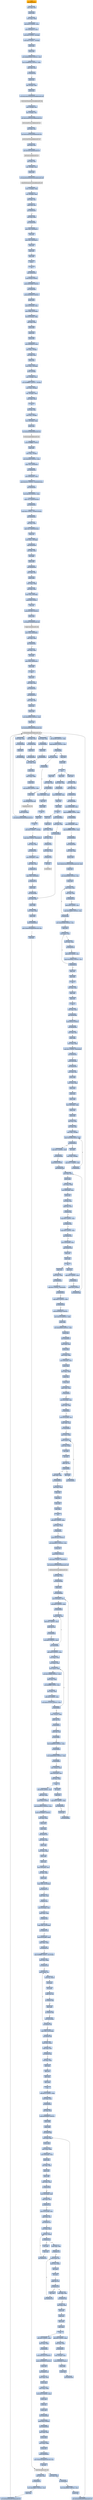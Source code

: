 digraph G {
node[shape=rectangle,style=filled,fillcolor=lightsteelblue,color=lightsteelblue]
bgcolor="transparent"
a0x0040255ccall_0x00405308[label="start\ncall 0x00405308",color="lightgrey",fillcolor="orange"];
a0x00405308movl_edi_edi[label="0x00405308\nmovl %edi, %edi"];
a0x0040530apushl_ebp[label="0x0040530a\npushl %ebp"];
a0x0040530bmovl_esp_ebp[label="0x0040530b\nmovl %esp, %ebp"];
a0x0040530dsubl_0x10UINT8_esp[label="0x0040530d\nsubl $0x10<UINT8>, %esp"];
a0x00405310movl_0x0040e470_eax[label="0x00405310\nmovl 0x0040e470, %eax"];
a0x00405315andl_0x0UINT8__8ebp_[label="0x00405315\nandl $0x0<UINT8>, -8(%ebp)"];
a0x00405319andl_0x0UINT8__4ebp_[label="0x00405319\nandl $0x0<UINT8>, -4(%ebp)"];
a0x0040531dpushl_ebx[label="0x0040531d\npushl %ebx"];
a0x0040531epushl_edi[label="0x0040531e\npushl %edi"];
a0x0040531fmovl_0xbb40e64eUINT32_edi[label="0x0040531f\nmovl $0xbb40e64e<UINT32>, %edi"];
a0x00405324movl_0xffff0000UINT32_ebx[label="0x00405324\nmovl $0xffff0000<UINT32>, %ebx"];
a0x00405329cmpl_edi_eax[label="0x00405329\ncmpl %edi, %eax"];
a0x0040532bje_0x0040533a[label="0x0040532b\nje 0x0040533a"];
a0x0040533apushl_esi[label="0x0040533a\npushl %esi"];
a0x0040533bleal__8ebp__eax[label="0x0040533b\nleal -8(%ebp), %eax"];
a0x0040533epushl_eax[label="0x0040533e\npushl %eax"];
a0x0040533fcall_GetSystemTimeAsFileTime_kernel32_dll[label="0x0040533f\ncall GetSystemTimeAsFileTime@kernel32.dll"];
GetSystemTimeAsFileTime_kernel32_dll[label="GetSystemTimeAsFileTime@kernel32.dll",color="lightgrey",fillcolor="lightgrey"];
a0x00405345movl__4ebp__esi[label="0x00405345\nmovl -4(%ebp), %esi"];
a0x00405348xorl__8ebp__esi[label="0x00405348\nxorl -8(%ebp), %esi"];
a0x0040534bcall_GetCurrentProcessId_kernel32_dll[label="0x0040534b\ncall GetCurrentProcessId@kernel32.dll"];
GetCurrentProcessId_kernel32_dll[label="GetCurrentProcessId@kernel32.dll",color="lightgrey",fillcolor="lightgrey"];
a0x00405351xorl_eax_esi[label="0x00405351\nxorl %eax, %esi"];
a0x00405353call_GetCurrentThreadId_kernel32_dll[label="0x00405353\ncall GetCurrentThreadId@kernel32.dll"];
GetCurrentThreadId_kernel32_dll[label="GetCurrentThreadId@kernel32.dll",color="lightgrey",fillcolor="lightgrey"];
a0x00405359xorl_eax_esi[label="0x00405359\nxorl %eax, %esi"];
a0x0040535bcall_GetTickCount_kernel32_dll[label="0x0040535b\ncall GetTickCount@kernel32.dll"];
GetTickCount_kernel32_dll[label="GetTickCount@kernel32.dll",color="lightgrey",fillcolor="lightgrey"];
a0x00405361xorl_eax_esi[label="0x00405361\nxorl %eax, %esi"];
a0x00405363leal__16ebp__eax[label="0x00405363\nleal -16(%ebp), %eax"];
a0x00405366pushl_eax[label="0x00405366\npushl %eax"];
a0x00405367call_QueryPerformanceCounter_kernel32_dll[label="0x00405367\ncall QueryPerformanceCounter@kernel32.dll"];
QueryPerformanceCounter_kernel32_dll[label="QueryPerformanceCounter@kernel32.dll",color="lightgrey",fillcolor="lightgrey"];
a0x0040536dmovl__12ebp__eax[label="0x0040536d\nmovl -12(%ebp), %eax"];
a0x00405370xorl__16ebp__eax[label="0x00405370\nxorl -16(%ebp), %eax"];
a0x00405373xorl_eax_esi[label="0x00405373\nxorl %eax, %esi"];
a0x00405375cmpl_edi_esi[label="0x00405375\ncmpl %edi, %esi"];
a0x00405377jne_0x00405380[label="0x00405377\njne 0x00405380"];
a0x00405380testl_esi_ebx[label="0x00405380\ntestl %esi, %ebx"];
a0x00405382jne_0x0040538b[label="0x00405382\njne 0x0040538b"];
a0x0040538bmovl_esi_0x0040e470[label="0x0040538b\nmovl %esi, 0x0040e470"];
a0x00405391notl_esi[label="0x00405391\nnotl %esi"];
a0x00405393movl_esi_0x0040e474[label="0x00405393\nmovl %esi, 0x0040e474"];
a0x00405399popl_esi[label="0x00405399\npopl %esi"];
a0x0040539apopl_edi[label="0x0040539a\npopl %edi"];
a0x0040539bpopl_ebx[label="0x0040539b\npopl %ebx"];
a0x0040539cleave_[label="0x0040539c\nleave "];
a0x0040539dret[label="0x0040539d\nret"];
a0x00402561jmp_0x004023de[label="0x00402561\njmp 0x004023de"];
a0x004023depushl_0x58UINT8[label="0x004023de\npushl $0x58<UINT8>"];
a0x004023e0pushl_0x40cd68UINT32[label="0x004023e0\npushl $0x40cd68<UINT32>"];
a0x004023e5call_0x00403af0[label="0x004023e5\ncall 0x00403af0"];
a0x00403af0pushl_0x403b50UINT32[label="0x00403af0\npushl $0x403b50<UINT32>"];
a0x00403af5pushl_fs_0[label="0x00403af5\npushl %fs:0"];
a0x00403afcmovl_0x10esp__eax[label="0x00403afc\nmovl 0x10(%esp), %eax"];
a0x00403b00movl_ebp_0x10esp_[label="0x00403b00\nmovl %ebp, 0x10(%esp)"];
a0x00403b04leal_0x10esp__ebp[label="0x00403b04\nleal 0x10(%esp), %ebp"];
a0x00403b08subl_eax_esp[label="0x00403b08\nsubl %eax, %esp"];
a0x00403b0apushl_ebx[label="0x00403b0a\npushl %ebx"];
a0x00403b0bpushl_esi[label="0x00403b0b\npushl %esi"];
a0x00403b0cpushl_edi[label="0x00403b0c\npushl %edi"];
a0x00403b0dmovl_0x0040e470_eax[label="0x00403b0d\nmovl 0x0040e470, %eax"];
a0x00403b12xorl_eax__4ebp_[label="0x00403b12\nxorl %eax, -4(%ebp)"];
a0x00403b15xorl_ebp_eax[label="0x00403b15\nxorl %ebp, %eax"];
a0x00403b17pushl_eax[label="0x00403b17\npushl %eax"];
a0x00403b18movl_esp__24ebp_[label="0x00403b18\nmovl %esp, -24(%ebp)"];
a0x00403b1bpushl__8ebp_[label="0x00403b1b\npushl -8(%ebp)"];
a0x00403b1emovl__4ebp__eax[label="0x00403b1e\nmovl -4(%ebp), %eax"];
a0x00403b21movl_0xfffffffeUINT32__4ebp_[label="0x00403b21\nmovl $0xfffffffe<UINT32>, -4(%ebp)"];
a0x00403b28movl_eax__8ebp_[label="0x00403b28\nmovl %eax, -8(%ebp)"];
a0x00403b2bleal__16ebp__eax[label="0x00403b2b\nleal -16(%ebp), %eax"];
a0x00403b2emovl_eax_fs_0[label="0x00403b2e\nmovl %eax, %fs:0"];
a0x00403b34ret[label="0x00403b34\nret"];
a0x004023eaxorl_esi_esi[label="0x004023ea\nxorl %esi, %esi"];
a0x004023ecmovl_esi__4ebp_[label="0x004023ec\nmovl %esi, -4(%ebp)"];
a0x004023efleal__104ebp__eax[label="0x004023ef\nleal -104(%ebp), %eax"];
a0x004023f2pushl_eax[label="0x004023f2\npushl %eax"];
a0x004023f3call_GetStartupInfoA_kernel32_dll[label="0x004023f3\ncall GetStartupInfoA@kernel32.dll"];
GetStartupInfoA_kernel32_dll[label="GetStartupInfoA@kernel32.dll",color="lightgrey",fillcolor="lightgrey"];
a0x004023f9pushl_0xfffffffeUINT8[label="0x004023f9\npushl $0xfffffffe<UINT8>"];
a0x004023fbpopl_edi[label="0x004023fb\npopl %edi"];
a0x004023fcmovl_edi__4ebp_[label="0x004023fc\nmovl %edi, -4(%ebp)"];
a0x004023ffmovl_0x5a4dUINT32_eax[label="0x004023ff\nmovl $0x5a4d<UINT32>, %eax"];
a0x00402404cmpw_ax_0x00400000[label="0x00402404\ncmpw %ax, 0x00400000"];
a0x0040240bjne_0x00402445[label="0x0040240b\njne 0x00402445"];
a0x0040240dmovl_0x0040003c_eax[label="0x0040240d\nmovl 0x0040003c, %eax"];
a0x00402412cmpl_0x4550UINT32_0x400000eax_[label="0x00402412\ncmpl $0x4550<UINT32>, 0x400000(%eax)"];
a0x0040241cjne_0x00402445[label="0x0040241c\njne 0x00402445"];
a0x0040241emovl_0x10bUINT32_ecx[label="0x0040241e\nmovl $0x10b<UINT32>, %ecx"];
a0x00402423cmpw_cx_0x400018eax_[label="0x00402423\ncmpw %cx, 0x400018(%eax)"];
a0x0040242ajne_0x00402445[label="0x0040242a\njne 0x00402445"];
a0x0040242ccmpl_0xeUINT8_0x400074eax_[label="0x0040242c\ncmpl $0xe<UINT8>, 0x400074(%eax)"];
a0x00402433jbe_0x00402445[label="0x00402433\njbe 0x00402445"];
a0x00402435xorl_ecx_ecx[label="0x00402435\nxorl %ecx, %ecx"];
a0x00402437cmpl_esi_0x4000e8eax_[label="0x00402437\ncmpl %esi, 0x4000e8(%eax)"];
a0x0040243dsetne_cl[label="0x0040243d\nsetne %cl"];
a0x00402440movl_ecx__28ebp_[label="0x00402440\nmovl %ecx, -28(%ebp)"];
a0x00402443jmp_0x00402448[label="0x00402443\njmp 0x00402448"];
a0x00402448xorl_ebx_ebx[label="0x00402448\nxorl %ebx, %ebx"];
a0x0040244aincl_ebx[label="0x0040244a\nincl %ebx"];
a0x0040244bpushl_ebx[label="0x0040244b\npushl %ebx"];
a0x0040244ccall_0x004052d8[label="0x0040244c\ncall 0x004052d8"];
a0x004052d8movl_edi_edi[label="0x004052d8\nmovl %edi, %edi"];
a0x004052dapushl_ebp[label="0x004052da\npushl %ebp"];
a0x004052dbmovl_esp_ebp[label="0x004052db\nmovl %esp, %ebp"];
a0x004052ddxorl_eax_eax[label="0x004052dd\nxorl %eax, %eax"];
a0x004052dfcmpl_eax_0x8ebp_[label="0x004052df\ncmpl %eax, 0x8(%ebp)"];
a0x004052e2pushl_0x0UINT8[label="0x004052e2\npushl $0x0<UINT8>"];
a0x004052e4sete_al[label="0x004052e4\nsete %al"];
a0x004052e7pushl_0x1000UINT32[label="0x004052e7\npushl $0x1000<UINT32>"];
a0x004052ecpushl_eax[label="0x004052ec\npushl %eax"];
a0x004052edcall_HeapCreate_kernel32_dll[label="0x004052ed\ncall HeapCreate@kernel32.dll"];
HeapCreate_kernel32_dll[label="HeapCreate@kernel32.dll",color="lightgrey",fillcolor="lightgrey"];
a0x004052f3movl_eax_0x0040f43c[label="0x004052f3\nmovl %eax, 0x0040f43c"];
a0x004052f8testl_eax_eax[label="0x004052f8\ntestl %eax, %eax"];
a0x004052fajne_0x004052fe[label="0x004052fa\njne 0x004052fe"];
a0x004052fexorl_eax_eax[label="0x004052fe\nxorl %eax, %eax"];
a0x00405300incl_eax[label="0x00405300\nincl %eax"];
a0x00405301movl_eax_0x00412a7c[label="0x00405301\nmovl %eax, 0x00412a7c"];
a0x00405306popl_ebp[label="0x00405306\npopl %ebp"];
a0x00405307ret[label="0x00405307\nret"];
a0x00402451popl_ecx[label="0x00402451\npopl %ecx"];
a0x00402452testl_eax_eax[label="0x00402452\ntestl %eax, %eax"];
a0x00402454jne_0x0040245e[label="0x00402454\njne 0x0040245e"];
a0x0040245ecall_0x0040514b[label="0x0040245e\ncall 0x0040514b"];
a0x0040514bmovl_edi_edi[label="0x0040514b\nmovl %edi, %edi"];
a0x0040514dpushl_esi[label="0x0040514d\npushl %esi"];
a0x0040514epushl_edi[label="0x0040514e\npushl %edi"];
a0x0040514fmovl_0x40b94cUINT32_esi[label="0x0040514f\nmovl $0x40b94c<UINT32>, %esi"];
a0x00405154pushl_esi[label="0x00405154\npushl %esi"];
a0x00405155call_GetModuleHandleW_kernel32_dll[label="0x00405155\ncall GetModuleHandleW@kernel32.dll"];
GetModuleHandleW_kernel32_dll[label="GetModuleHandleW@kernel32.dll",color="lightgrey",fillcolor="lightgrey"];
a0x0040515btestl_eax_eax[label="0x0040515b\ntestl %eax, %eax"];
a0x0040515djne_0x00405166[label="0x0040515d\njne 0x00405166"];
a0x0040515fpushl_esi[label="0x0040515f\npushl %esi"];
a0x00405160call_0x00403f55[label="0x00405160\ncall 0x00403f55"];
a0x00403f55movl_edi_edi[label="0x00403f55\nmovl %edi, %edi"];
a0x00403f57pushl_ebp[label="0x00403f57\npushl %ebp"];
a0x00403f58movl_esp_ebp[label="0x00403f58\nmovl %esp, %ebp"];
a0x00403f5apushl_edi[label="0x00403f5a\npushl %edi"];
a0x00403f5bmovl_0x3e8UINT32_edi[label="0x00403f5b\nmovl $0x3e8<UINT32>, %edi"];
a0x00403f60pushl_edi[label="0x00403f60\npushl %edi"];
a0x00403f61call_Sleep_kernel32_dll[label="0x00403f61\ncall Sleep@kernel32.dll"];
Sleep_kernel32_dll[label="Sleep@kernel32.dll",color="lightgrey",fillcolor="lightgrey"];
a0x00403f67pushl_0x8ebp_[label="0x00403f67\npushl 0x8(%ebp)"];
a0x00403f6acall_GetModuleHandleW_kernel32_dll[label="0x00403f6a\ncall GetModuleHandleW@kernel32.dll"];
a0x00403f70addl_0x3e8UINT32_edi[label="0x00403f70\naddl $0x3e8<UINT32>, %edi"];
a0x00403f76cmpl_0xea60UINT32_edi[label="0x00403f76\ncmpl $0xea60<UINT32>, %edi"];
a0x00403f7cja_0x00403f82[label="0x00403f7c\nja 0x00403f82"];
a0x00403f7etestl_eax_eax[label="0x00403f7e\ntestl %eax, %eax"];
a0x00403f80je_0x00403f60[label="0x00403f80\nje 0x00403f60"];
a0x00403f82popl_edi[label="0x00403f82\npopl %edi"];
a0x00403f83popl_ebp[label="0x00403f83\npopl %ebp"];
a0x00403f84ret[label="0x00403f84\nret"];
a0x00405165popl_ecx[label="0x00405165\npopl %ecx"];
a0x00405166movl_eax_edi[label="0x00405166\nmovl %eax, %edi"];
a0x00405168testl_edi_edi[label="0x00405168\ntestl %edi, %edi"];
a0x0040516aje_0x004052ce[label="0x0040516a\nje 0x004052ce"];
a0x004052cecall_0x00404e65[label="0x004052ce\ncall 0x00404e65"];
a0x00404e65movl_0x0040e588_eax[label="0x00404e65\nmovl 0x0040e588, %eax"];
a0x00404e6acmpl_0xffffffffUINT8_eax[label="0x00404e6a\ncmpl $0xffffffff<UINT8>, %eax"];
a0x00404e6dje_0x00404e85[label="0x00404e6d\nje 0x00404e85"];
a0x00404e85movl_0x0040e58c_eax[label="0x00404e85\nmovl 0x0040e58c, %eax"];
a0x00404e8acmpl_0xffffffffUINT8_eax[label="0x00404e8a\ncmpl $0xffffffff<UINT8>, %eax"];
a0x00404e8dje_0x00404e9d[label="0x00404e8d\nje 0x00404e9d"];
a0x00404e9djmp_0x004053e9[label="0x00404e9d\njmp 0x004053e9"];
a0x004053e9movl_edi_edi[label="0x004053e9\nmovl %edi, %edi"];
a0x004053ebpushl_ebx[label="0x004053eb\npushl %ebx"];
a0x004053ecmovl_DeleteCriticalSection_kernel32_dll_ebx[label="0x004053ec\nmovl DeleteCriticalSection@kernel32.dll, %ebx"];
a0x004053f2pushl_esi[label="0x004053f2\npushl %esi"];
a0x004053f3movl_0x40e598UINT32_esi[label="0x004053f3\nmovl $0x40e598<UINT32>, %esi"];
a0x004053f8pushl_edi[label="0x004053f8\npushl %edi"];
a0x004053f9movl_esi__edi[label="0x004053f9\nmovl (%esi), %edi"];
a0x004053fbtestl_edi_edi[label="0x004053fb\ntestl %edi, %edi"];
a0x004053fdje_0x00405412[label="0x004053fd\nje 0x00405412"];
a0x00405412addl_0x8UINT8_esi[label="0x00405412\naddl $0x8<UINT8>, %esi"];
a0x00405415cmpl_0x40e6b8UINT32_esi[label="0x00405415\ncmpl $0x40e6b8<UINT32>, %esi"];
a0x0040541bjl_0x004053f9[label="0x0040541b\njl 0x004053f9"];
a0x0040541dmovl_0x40e598UINT32_esi[label="0x0040541d\nmovl $0x40e598<UINT32>, %esi"];
a0x00405422popl_edi[label="0x00405422\npopl %edi"];
a0x00405423movl_esi__eax[label="0x00405423\nmovl (%esi), %eax"];
a0x00405425testl_eax_eax[label="0x00405425\ntestl %eax, %eax"];
a0x00405427je_0x00405432[label="0x00405427\nje 0x00405432"];
a0x00405432addl_0x8UINT8_esi[label="0x00405432\naddl $0x8<UINT8>, %esi"];
a0x00405435cmpl_0x40e6b8UINT32_esi[label="0x00405435\ncmpl $0x40e6b8<UINT32>, %esi"];
a0x0040543bjl_0x00405423[label="0x0040543b\njl 0x00405423"];
a0x0040543dpopl_esi[label="0x0040543d\npopl %esi"];
a0x0040543epopl_ebx[label="0x0040543e\npopl %ebx"];
a0x0040543fret[label="0x0040543f\nret"];
a0x004052d3xorl_eax_eax[label="0x004052d3\nxorl %eax, %eax"];
a0x004052d5popl_edi[label="0x004052d5\npopl %edi"];
a0x004052d6popl_esi[label="0x004052d6\npopl %esi"];
a0x004052d7ret[label="0x004052d7\nret"];
a0x00402463testl_eax_eax[label="0x00402463\ntestl %eax, %eax"];
a0x00402465jne_0x0040246f[label="0x00402465\njne 0x0040246f"];
a0x00402467pushl_0x10UINT8[label="0x00402467\npushl $0x10<UINT8>"];
a0x00402469call_0x004023b5[label="0x00402469\ncall 0x004023b5"];
a0x004023b5movl_edi_edi[label="0x004023b5\nmovl %edi, %edi"];
a0x004023b7pushl_ebp[label="0x004023b7\npushl %ebp"];
a0x004023b8movl_esp_ebp[label="0x004023b8\nmovl %esp, %ebp"];
a0x004023bacmpl_0x1UINT8_0x0040efb8[label="0x004023ba\ncmpl $0x1<UINT8>, 0x0040efb8"];
a0x004023c1jne_0x004023c8[label="0x004023c1\njne 0x004023c8"];
a0x004023c8pushl_0x8ebp_[label="0x004023c8\npushl 0x8(%ebp)"];
a0x004023cbcall_0x0040428d[label="0x004023cb\ncall 0x0040428d"];
a0x0040428dmovl_edi_edi[label="0x0040428d\nmovl %edi, %edi"];
a0x0040428fpushl_ebp[label="0x0040428f\npushl %ebp"];
a0x00404290movl_esp_ebp[label="0x00404290\nmovl %esp, %ebp"];
a0x00404292pushl_ecx[label="0x00404292\npushl %ecx"];
a0x00404293pushl_ecx[label="0x00404293\npushl %ecx"];
a0x00404294pushl_ebx[label="0x00404294\npushl %ebx"];
a0x00404295movl_0x8ebp__ebx[label="0x00404295\nmovl 0x8(%ebp), %ebx"];
a0x00404298pushl_esi[label="0x00404298\npushl %esi"];
a0x00404299pushl_edi[label="0x00404299\npushl %edi"];
a0x0040429axorl_esi_esi[label="0x0040429a\nxorl %esi, %esi"];
a0x0040429cxorl_edi_edi[label="0x0040429c\nxorl %edi, %edi"];
a0x0040429emovl_edi__4ebp_[label="0x0040429e\nmovl %edi, -4(%ebp)"];
a0x004042a1cmpl_0x40e480edi8__ebx[label="0x004042a1\ncmpl 0x40e480(,%edi,8), %ebx"];
a0x004042a8je_0x004042b3[label="0x004042a8\nje 0x004042b3"];
a0x004042aaincl_edi[label="0x004042aa\nincl %edi"];
a0x004042abmovl_edi__4ebp_[label="0x004042ab\nmovl %edi, -4(%ebp)"];
a0x004042aecmpl_0x17UINT8_edi[label="0x004042ae\ncmpl $0x17<UINT8>, %edi"];
a0x004042b1jb_0x004042a1[label="0x004042b1\njb 0x004042a1"];
a0x004042b3cmpl_0x17UINT8_edi[label="0x004042b3\ncmpl $0x17<UINT8>, %edi"];
a0x004042b6jae_0x00404433[label="0x004042b6\njae 0x00404433"];
a0x004042bcpushl_0x3UINT8[label="0x004042bc\npushl $0x3<UINT8>"];
a0x004042becall_0x00407d08[label="0x004042be\ncall 0x00407d08"];
a0x00407d08movl_edi_edi[label="0x00407d08\nmovl %edi, %edi"];
a0x00407d0apushl_ebp[label="0x00407d0a\npushl %ebp"];
a0x00407d0bmovl_esp_ebp[label="0x00407d0b\nmovl %esp, %ebp"];
a0x00407d0dmovl_0x8ebp__ecx[label="0x00407d0d\nmovl 0x8(%ebp), %ecx"];
a0x00407d10pushl_esi[label="0x00407d10\npushl %esi"];
a0x00407d11xorl_esi_esi[label="0x00407d11\nxorl %esi, %esi"];
a0x00407d13cmpl_esi_ecx[label="0x00407d13\ncmpl %esi, %ecx"];
a0x00407d15jl_0x00407d35[label="0x00407d15\njl 0x00407d35"];
a0x00407d17cmpl_0x2UINT8_ecx[label="0x00407d17\ncmpl $0x2<UINT8>, %ecx"];
a0x00407d1ajle_0x00407d28[label="0x00407d1a\njle 0x00407d28"];
a0x00407d1ccmpl_0x3UINT8_ecx[label="0x00407d1c\ncmpl $0x3<UINT8>, %ecx"];
a0x00407d1fjne_0x00407d35[label="0x00407d1f\njne 0x00407d35"];
a0x00407d21movl_0x0040efb8_eax[label="0x00407d21\nmovl 0x0040efb8, %eax"];
a0x00407d26jmp_0x00407d50[label="0x00407d26\njmp 0x00407d50"];
a0x00407d50popl_esi[label="0x00407d50\npopl %esi"];
a0x00407d51popl_ebp[label="0x00407d51\npopl %ebp"];
a0x00407d52ret[label="0x00407d52\nret"];
a0x004042c3popl_ecx[label="0x004042c3\npopl %ecx"];
a0x004042c4cmpl_0x1UINT8_eax[label="0x004042c4\ncmpl $0x1<UINT8>, %eax"];
a0x004042c7je_0x00404401[label="0x004042c7\nje 0x00404401"];
a0x004042cdpushl_0x3UINT8[label="0x004042cd\npushl $0x3<UINT8>"];
a0x004042cfcall_0x00407d08[label="0x004042cf\ncall 0x00407d08"];
a0x004042d4popl_ecx[label="0x004042d4\npopl %ecx"];
a0x004042d5testl_eax_eax[label="0x004042d5\ntestl %eax, %eax"];
a0x004042d7jne_0x004042e6[label="0x004042d7\njne 0x004042e6"];
a0x004042d9cmpl_0x1UINT8_0x0040e050[label="0x004042d9\ncmpl $0x1<UINT8>, 0x0040e050"];
a0x004042e0je_0x00404401[label="0x004042e0\nje 0x00404401"];
a0x004042e6cmpl_0xfcUINT32_ebx[label="0x004042e6\ncmpl $0xfc<UINT32>, %ebx"];
a0x004042ecje_0x00404433[label="0x004042ec\nje 0x00404433"];
a0x004042f2pushl_0x40b8a0UINT32[label="0x004042f2\npushl $0x40b8a0<UINT32>"];
a0x004042f7movl_0x314UINT32_ebx[label="0x004042f7\nmovl $0x314<UINT32>, %ebx"];
a0x004042fcpushl_ebx[label="0x004042fc\npushl %ebx"];
a0x004042fdmovl_0x40f008UINT32_edi[label="0x004042fd\nmovl $0x40f008<UINT32>, %edi"];
a0x00404302pushl_edi[label="0x00404302\npushl %edi"];
a0x00404303call_0x00406011[label="0x00404303\ncall 0x00406011"];
a0x00406011movl_edi_edi[label="0x00406011\nmovl %edi, %edi"];
a0x00406013pushl_ebp[label="0x00406013\npushl %ebp"];
a0x00406014movl_esp_ebp[label="0x00406014\nmovl %esp, %ebp"];
a0x00406016movl_0x8ebp__ecx[label="0x00406016\nmovl 0x8(%ebp), %ecx"];
a0x00406019pushl_ebx[label="0x00406019\npushl %ebx"];
a0x0040601axorl_ebx_ebx[label="0x0040601a\nxorl %ebx, %ebx"];
a0x0040601cpushl_esi[label="0x0040601c\npushl %esi"];
a0x0040601dpushl_edi[label="0x0040601d\npushl %edi"];
a0x0040601ecmpl_ebx_ecx[label="0x0040601e\ncmpl %ebx, %ecx"];
a0x00406020je_0x00406029[label="0x00406020\nje 0x00406029"];
a0x00406022movl_0xcebp__edi[label="0x00406022\nmovl 0xc(%ebp), %edi"];
a0x00406025cmpl_ebx_edi[label="0x00406025\ncmpl %ebx, %edi"];
a0x00406027ja_0x00406044[label="0x00406027\nja 0x00406044"];
a0x00406044movl_0x10ebp__esi[label="0x00406044\nmovl 0x10(%ebp), %esi"];
a0x00406047cmpl_ebx_esi[label="0x00406047\ncmpl %ebx, %esi"];
a0x00406049jne_0x0040604f[label="0x00406049\njne 0x0040604f"];
a0x0040604fmovl_ecx_edx[label="0x0040604f\nmovl %ecx, %edx"];
a0x00406051movb_esi__al[label="0x00406051\nmovb (%esi), %al"];
a0x00406053movb_al_edx_[label="0x00406053\nmovb %al, (%edx)"];
a0x00406055incl_edx[label="0x00406055\nincl %edx"];
a0x00406056incl_esi[label="0x00406056\nincl %esi"];
a0x00406057cmpb_bl_al[label="0x00406057\ncmpb %bl, %al"];
a0x00406059je_0x0040605e[label="0x00406059\nje 0x0040605e"];
a0x0040605bdecl_edi[label="0x0040605b\ndecl %edi"];
a0x0040605cjne_0x00406051[label="0x0040605c\njne 0x00406051"];
a0x0040605ecmpl_ebx_edi[label="0x0040605e\ncmpl %ebx, %edi"];
a0x00406060jne_0x00406072[label="0x00406060\njne 0x00406072"];
a0x00406072xorl_eax_eax[label="0x00406072\nxorl %eax, %eax"];
a0x00406074popl_edi[label="0x00406074\npopl %edi"];
a0x00406075popl_esi[label="0x00406075\npopl %esi"];
a0x00406076popl_ebx[label="0x00406076\npopl %ebx"];
a0x00406077popl_ebp[label="0x00406077\npopl %ebp"];
a0x00406078ret[label="0x00406078\nret"];
a0x00404308addl_0xcUINT8_esp[label="0x00404308\naddl $0xc<UINT8>, %esp"];
a0x0040430btestl_eax_eax[label="0x0040430b\ntestl %eax, %eax"];
a0x0040430dje_0x0040431c[label="0x0040430d\nje 0x0040431c"];
a0x0040431cpushl_0x104UINT32[label="0x0040431c\npushl $0x104<UINT32>"];
a0x00404321movl_0x40f021UINT32_esi[label="0x00404321\nmovl $0x40f021<UINT32>, %esi"];
a0x00404326pushl_esi[label="0x00404326\npushl %esi"];
a0x00404327pushl_0x0UINT8[label="0x00404327\npushl $0x0<UINT8>"];
a0x00404329movb_0x0UINT8_0x0040f125[label="0x00404329\nmovb $0x0<UINT8>, 0x0040f125"];
a0x00404330call_GetModuleFileNameA_kernel32_dll[label="0x00404330\ncall GetModuleFileNameA@kernel32.dll"];
GetModuleFileNameA_kernel32_dll[label="GetModuleFileNameA@kernel32.dll",color="lightgrey",fillcolor="lightgrey"];
a0x00404336testl_eax_eax[label="0x00404336\ntestl %eax, %eax"];
a0x00404338jne_0x00404360[label="0x00404338\njne 0x00404360"];
a0x00404360pushl_esi[label="0x00404360\npushl %esi"];
a0x00404361call_0x00406080[label="0x00404361\ncall 0x00406080"];
a0x00406080movl_0x4esp__ecx[label="0x00406080\nmovl 0x4(%esp), %ecx"];
a0x00406084testl_0x3UINT32_ecx[label="0x00406084\ntestl $0x3<UINT32>, %ecx"];
a0x0040608aje_0x004060b0[label="0x0040608a\nje 0x004060b0"];
a0x0040608cmovb_ecx__al[label="0x0040608c\nmovb (%ecx), %al"];
a0x0040608eaddl_0x1UINT8_ecx[label="0x0040608e\naddl $0x1<UINT8>, %ecx"];
a0x00406091testb_al_al[label="0x00406091\ntestb %al, %al"];
a0x00406093je_0x004060e3[label="0x00406093\nje 0x004060e3"];
a0x00406095testl_0x3UINT32_ecx[label="0x00406095\ntestl $0x3<UINT32>, %ecx"];
a0x0040609bjne_0x0040608c[label="0x0040609b\njne 0x0040608c"];
a0x0040609daddl_0x0UINT32_eax[label="0x0040609d\naddl $0x0<UINT32>, %eax"];
a0x004060a2leal_esp__esp[label="0x004060a2\nleal (%esp), %esp"];
a0x004060a9leal_esp__esp[label="0x004060a9\nleal (%esp), %esp"];
a0x004060b0movl_ecx__eax[label="0x004060b0\nmovl (%ecx), %eax"];
a0x004060b2movl_0x7efefeffUINT32_edx[label="0x004060b2\nmovl $0x7efefeff<UINT32>, %edx"];
a0x004060b7addl_eax_edx[label="0x004060b7\naddl %eax, %edx"];
a0x004060b9xorl_0xffffffffUINT8_eax[label="0x004060b9\nxorl $0xffffffff<UINT8>, %eax"];
a0x004060bcxorl_edx_eax[label="0x004060bc\nxorl %edx, %eax"];
a0x004060beaddl_0x4UINT8_ecx[label="0x004060be\naddl $0x4<UINT8>, %ecx"];
a0x004060c1testl_0x81010100UINT32_eax[label="0x004060c1\ntestl $0x81010100<UINT32>, %eax"];
a0x004060c6je_0x004060b0[label="0x004060c6\nje 0x004060b0"];
a0x004060c8movl__4ecx__eax[label="0x004060c8\nmovl -4(%ecx), %eax"];
a0x004060cbtestb_al_al[label="0x004060cb\ntestb %al, %al"];
a0x004060cdje_0x00406101[label="0x004060cd\nje 0x00406101"];
a0x004060cftestb_ah_ah[label="0x004060cf\ntestb %ah, %ah"];
a0x004060d1je_0x004060f7[label="0x004060d1\nje 0x004060f7"];
a0x004060d3testl_0xff0000UINT32_eax[label="0x004060d3\ntestl $0xff0000<UINT32>, %eax"];
a0x004060d8je_0x004060ed[label="0x004060d8\nje 0x004060ed"];
a0x004060datestl_0xff000000UINT32_eax[label="0x004060da\ntestl $0xff000000<UINT32>, %eax"];
a0x004060dfje_0x004060e3[label="0x004060df\nje 0x004060e3"];
a0x004060e3leal__1ecx__eax[label="0x004060e3\nleal -1(%ecx), %eax"];
a0x004060e6movl_0x4esp__ecx[label="0x004060e6\nmovl 0x4(%esp), %ecx"];
a0x004060easubl_ecx_eax[label="0x004060ea\nsubl %ecx, %eax"];
a0x004060ecret[label="0x004060ec\nret"];
a0x00404366incl_eax[label="0x00404366\nincl %eax"];
a0x00404367popl_ecx[label="0x00404367\npopl %ecx"];
a0x00404368cmpl_0x3cUINT8_eax[label="0x00404368\ncmpl $0x3c<UINT8>, %eax"];
a0x0040436bjbe_0x004043a5[label="0x0040436b\njbe 0x004043a5"];
a0x0040436dpushl_esi[label="0x0040436d\npushl %esi"];
a0x0040436ecall_0x00406080[label="0x0040436e\ncall 0x00406080"];
a0x00404373subl_0x3bUINT8_esi[label="0x00404373\nsubl $0x3b<UINT8>, %esi"];
a0x00404376addl_esi_eax[label="0x00404376\naddl %esi, %eax"];
a0x00404378pushl_0x3UINT8[label="0x00404378\npushl $0x3<UINT8>"];
a0x0040437amovl_0x40f31cUINT32_ecx[label="0x0040437a\nmovl $0x40f31c<UINT32>, %ecx"];
a0x0040437fpushl_0x40b884UINT32[label="0x0040437f\npushl $0x40b884<UINT32>"];
a0x00404384subl_eax_ecx[label="0x00404384\nsubl %eax, %ecx"];
a0x00404386pushl_ecx[label="0x00404386\npushl %ecx"];
a0x00404387pushl_eax[label="0x00404387\npushl %eax"];
a0x00404388call_0x00407c53[label="0x00404388\ncall 0x00407c53"];
a0x00407c53movl_edi_edi[label="0x00407c53\nmovl %edi, %edi"];
a0x00407c55pushl_ebp[label="0x00407c55\npushl %ebp"];
a0x00407c56movl_esp_ebp[label="0x00407c56\nmovl %esp, %ebp"];
a0x00407c58pushl_ebx[label="0x00407c58\npushl %ebx"];
a0x00407c59pushl_esi[label="0x00407c59\npushl %esi"];
a0x00407c5amovl_0x8ebp__esi[label="0x00407c5a\nmovl 0x8(%ebp), %esi"];
a0x00407c5dxorl_ebx_ebx[label="0x00407c5d\nxorl %ebx, %ebx"];
a0x00407c5fpushl_edi[label="0x00407c5f\npushl %edi"];
a0x00407c60cmpl_ebx_0x14ebp_[label="0x00407c60\ncmpl %ebx, 0x14(%ebp)"];
a0x00407c63jne_0x00407c75[label="0x00407c63\njne 0x00407c75"];
a0x00407c75cmpl_ebx_esi[label="0x00407c75\ncmpl %ebx, %esi"];
a0x00407c77je_0x00407c80[label="0x00407c77\nje 0x00407c80"];
a0x00407c79movl_0xcebp__edi[label="0x00407c79\nmovl 0xc(%ebp), %edi"];
a0x00407c7ccmpl_ebx_edi[label="0x00407c7c\ncmpl %ebx, %edi"];
a0x00407c7eja_0x00407c9b[label="0x00407c7e\nja 0x00407c9b"];
a0x00407c9bcmpl_ebx_0x14ebp_[label="0x00407c9b\ncmpl %ebx, 0x14(%ebp)"];
a0x00407c9ejne_0x00407ca4[label="0x00407c9e\njne 0x00407ca4"];
a0x00407ca4movl_0x10ebp__edx[label="0x00407ca4\nmovl 0x10(%ebp), %edx"];
a0x00407ca7cmpl_ebx_edx[label="0x00407ca7\ncmpl %ebx, %edx"];
a0x00407ca9jne_0x00407caf[label="0x00407ca9\njne 0x00407caf"];
a0x00407cafcmpl_0xffffffffUINT8_0x14ebp_[label="0x00407caf\ncmpl $0xffffffff<UINT8>, 0x14(%ebp)"];
a0x00407cb3movl_esi_eax[label="0x00407cb3\nmovl %esi, %eax"];
a0x00407cb5jne_0x00407cc6[label="0x00407cb5\njne 0x00407cc6"];
a0x00407cc6movb_edx__cl[label="0x00407cc6\nmovb (%edx), %cl"];
a0x00407cc8movb_cl_eax_[label="0x00407cc8\nmovb %cl, (%eax)"];
a0x00407ccaincl_eax[label="0x00407cca\nincl %eax"];
a0x00407ccbincl_edx[label="0x00407ccb\nincl %edx"];
a0x00407ccccmpb_bl_cl[label="0x00407ccc\ncmpb %bl, %cl"];
a0x00407cceje_0x00407cd8[label="0x00407cce\nje 0x00407cd8"];
a0x00407cd0decl_edi[label="0x00407cd0\ndecl %edi"];
a0x00407cd1je_0x00407cd8[label="0x00407cd1\nje 0x00407cd8"];
a0x00407cd3decl_0x14ebp_[label="0x00407cd3\ndecl 0x14(%ebp)"];
a0x00407cd6jne_0x00407cc6[label="0x00407cd6\njne 0x00407cc6"];
a0x00407cd8cmpl_ebx_0x14ebp_[label="0x00407cd8\ncmpl %ebx, 0x14(%ebp)"];
a0x00407cdbjne_0x00407cdf[label="0x00407cdb\njne 0x00407cdf"];
a0x00407cddmovb_bl_eax_[label="0x00407cdd\nmovb %bl, (%eax)"];
a0x00407cdfcmpl_ebx_edi[label="0x00407cdf\ncmpl %ebx, %edi"];
a0x00407ce1jne_0x00407c6e[label="0x00407ce1\njne 0x00407c6e"];
a0x00407c6exorl_eax_eax[label="0x00407c6e\nxorl %eax, %eax"];
a0x00407c70popl_edi[label="0x00407c70\npopl %edi"];
a0x00407c71popl_esi[label="0x00407c71\npopl %esi"];
a0x00407c72popl_ebx[label="0x00407c72\npopl %ebx"];
a0x00407c73popl_ebp[label="0x00407c73\npopl %ebp"];
a0x00407c74ret[label="0x00407c74\nret"];
a0x0040438daddl_0x14UINT8_esp[label="0x0040438d\naddl $0x14<UINT8>, %esp"];
a0x00404390testl_eax_eax[label="0x00404390\ntestl %eax, %eax"];
a0x00404392je_0x004043a5[label="0x00404392\nje 0x004043a5"];
a0x004043a5xorl_esi_esi[label="0x004043a5\nxorl %esi, %esi"];
a0x004043a7pushl_0x40b880UINT32[label="0x004043a7\npushl $0x40b880<UINT32>"];
a0x004043acpushl_ebx[label="0x004043ac\npushl %ebx"];
a0x004043adpushl_edi[label="0x004043ad\npushl %edi"];
a0x004043aecall_0x00407bdf[label="0x004043ae\ncall 0x00407bdf"];
a0x00407bdfmovl_edi_edi[label="0x00407bdf\nmovl %edi, %edi"];
a0x00407be1pushl_ebp[label="0x00407be1\npushl %ebp"];
a0x00407be2movl_esp_ebp[label="0x00407be2\nmovl %esp, %ebp"];
a0x00407be4movl_0x8ebp__eax[label="0x00407be4\nmovl 0x8(%ebp), %eax"];
a0x00407be7pushl_ebx[label="0x00407be7\npushl %ebx"];
a0x00407be8xorl_ebx_ebx[label="0x00407be8\nxorl %ebx, %ebx"];
a0x00407beapushl_esi[label="0x00407bea\npushl %esi"];
a0x00407bebpushl_edi[label="0x00407beb\npushl %edi"];
a0x00407beccmpl_ebx_eax[label="0x00407bec\ncmpl %ebx, %eax"];
a0x00407beeje_0x00407bf7[label="0x00407bee\nje 0x00407bf7"];
a0x00407bf0movl_0xcebp__edi[label="0x00407bf0\nmovl 0xc(%ebp), %edi"];
a0x00407bf3cmpl_ebx_edi[label="0x00407bf3\ncmpl %ebx, %edi"];
a0x00407bf5ja_0x00407c12[label="0x00407bf5\nja 0x00407c12"];
a0x00407c12movl_0x10ebp__esi[label="0x00407c12\nmovl 0x10(%ebp), %esi"];
a0x00407c15cmpl_ebx_esi[label="0x00407c15\ncmpl %ebx, %esi"];
a0x00407c17jne_0x00407c1d[label="0x00407c17\njne 0x00407c1d"];
a0x00407c1dmovl_eax_edx[label="0x00407c1d\nmovl %eax, %edx"];
a0x00407c1fcmpb_bl_edx_[label="0x00407c1f\ncmpb %bl, (%edx)"];
a0x00407c21je_0x00407c27[label="0x00407c21\nje 0x00407c27"];
a0x00407c23incl_edx[label="0x00407c23\nincl %edx"];
a0x00407c24decl_edi[label="0x00407c24\ndecl %edi"];
a0x00407c25jne_0x00407c1f[label="0x00407c25\njne 0x00407c1f"];
a0x00407c27cmpl_ebx_edi[label="0x00407c27\ncmpl %ebx, %edi"];
a0x00407c29je_0x00407c19[label="0x00407c29\nje 0x00407c19"];
a0x00407c2bmovb_esi__cl[label="0x00407c2b\nmovb (%esi), %cl"];
a0x00407c2dmovb_cl_edx_[label="0x00407c2d\nmovb %cl, (%edx)"];
a0x00407c2fincl_edx[label="0x00407c2f\nincl %edx"];
a0x00407c30incl_esi[label="0x00407c30\nincl %esi"];
a0x00407c31cmpb_bl_cl[label="0x00407c31\ncmpb %bl, %cl"];
a0x00407c33je_0x00407c38[label="0x00407c33\nje 0x00407c38"];
a0x00407c35decl_edi[label="0x00407c35\ndecl %edi"];
a0x00407c36jne_0x00407c2b[label="0x00407c36\njne 0x00407c2b"];
a0x00407c38cmpl_ebx_edi[label="0x00407c38\ncmpl %ebx, %edi"];
a0x00407c3ajne_0x00407c4c[label="0x00407c3a\njne 0x00407c4c"];
a0x00407c4cxorl_eax_eax[label="0x00407c4c\nxorl %eax, %eax"];
a0x00407c4epopl_edi[label="0x00407c4e\npopl %edi"];
a0x00407c4fpopl_esi[label="0x00407c4f\npopl %esi"];
a0x00407c50popl_ebx[label="0x00407c50\npopl %ebx"];
a0x00407c51popl_ebp[label="0x00407c51\npopl %ebp"];
a0x00407c52ret[label="0x00407c52\nret"];
a0x004043b3addl_0xcUINT8_esp[label="0x004043b3\naddl $0xc<UINT8>, %esp"];
a0x004043b6testl_eax_eax[label="0x004043b6\ntestl %eax, %eax"];
a0x004043b8je_0x004043c7[label="0x004043b8\nje 0x004043c7"];
a0x004043c7movl__4ebp__eax[label="0x004043c7\nmovl -4(%ebp), %eax"];
a0x004043capushl_0x40e484eax8_[label="0x004043ca\npushl 0x40e484(,%eax,8)"];
a0x004043d1pushl_ebx[label="0x004043d1\npushl %ebx"];
a0x004043d2pushl_edi[label="0x004043d2\npushl %edi"];
a0x004043d3call_0x00407bdf[label="0x004043d3\ncall 0x00407bdf"];
a0x004043d8addl_0xcUINT8_esp[label="0x004043d8\naddl $0xc<UINT8>, %esp"];
a0x004043dbtestl_eax_eax[label="0x004043db\ntestl %eax, %eax"];
a0x004043ddje_0x004043ec[label="0x004043dd\nje 0x004043ec"];
a0x004043ecpushl_0x12010UINT32[label="0x004043ec\npushl $0x12010<UINT32>"];
a0x004043f1pushl_0x40b858UINT32[label="0x004043f1\npushl $0x40b858<UINT32>"];
a0x004043f6pushl_edi[label="0x004043f6\npushl %edi"];
a0x004043f7call_0x00407a76[label="0x004043f7\ncall 0x00407a76"];
a0x00407a76movl_edi_edi[label="0x00407a76\nmovl %edi, %edi"];
a0x00407a78pushl_ebp[label="0x00407a78\npushl %ebp"];
a0x00407a79movl_esp_ebp[label="0x00407a79\nmovl %esp, %ebp"];
a0x00407a7bsubl_0x14UINT8_esp[label="0x00407a7b\nsubl $0x14<UINT8>, %esp"];
a0x00407a7epushl_ebx[label="0x00407a7e\npushl %ebx"];
a0x00407a7fpushl_esi[label="0x00407a7f\npushl %esi"];
a0x00407a80pushl_edi[label="0x00407a80\npushl %edi"];
a0x00407a81call_0x00404dad[label="0x00407a81\ncall 0x00404dad"];
a0x00404dadpushl_0x0UINT8[label="0x00404dad\npushl $0x0<UINT8>"];
a0x00404dafcall_0x00404d3b[label="0x00404daf\ncall 0x00404d3b"];
a0x00404d3bmovl_edi_edi[label="0x00404d3b\nmovl %edi, %edi"];
a0x00404d3dpushl_ebp[label="0x00404d3d\npushl %ebp"];
a0x00404d3emovl_esp_ebp[label="0x00404d3e\nmovl %esp, %ebp"];
a0x00404d40pushl_esi[label="0x00404d40\npushl %esi"];
a0x00404d41pushl_0x0040e58c[label="0x00404d41\npushl 0x0040e58c"];
a0x00404d47movl_TlsGetValue_kernel32_dll_esi[label="0x00404d47\nmovl TlsGetValue@kernel32.dll, %esi"];
a0x00404d4dcall_esi[label="0x00404d4d\ncall %esi"];
TlsGetValue_kernel32_dll[label="TlsGetValue@kernel32.dll",color="lightgrey",fillcolor="lightgrey"];
a0x00404d4ftestl_eax_eax[label="0x00404d4f\ntestl %eax, %eax"];
a0x00404d51je_0x00404d74[label="0x00404d51\nje 0x00404d74"];
a0x00404d74movl_0x40b94cUINT32_esi[label="0x00404d74\nmovl $0x40b94c<UINT32>, %esi"];
a0x00404d79pushl_esi[label="0x00404d79\npushl %esi"];
a0x00404d7acall_GetModuleHandleW_kernel32_dll[label="0x00404d7a\ncall GetModuleHandleW@kernel32.dll"];
a0x00404d80testl_eax_eax[label="0x00404d80\ntestl %eax, %eax"];
a0x00404d82jne_0x00404d8f[label="0x00404d82\njne 0x00404d8f"];
a0x00404d84pushl_esi[label="0x00404d84\npushl %esi"];
a0x00404d85call_0x00403f55[label="0x00404d85\ncall 0x00403f55"];
a0x00404d8apopl_ecx[label="0x00404d8a\npopl %ecx"];
a0x00404d8btestl_eax_eax[label="0x00404d8b\ntestl %eax, %eax"];
a0x00404d8dje_0x00404da7[label="0x00404d8d\nje 0x00404da7"];
a0x00404da7movl_0x8ebp__eax[label="0x00404da7\nmovl 0x8(%ebp), %eax"];
a0x00404daapopl_esi[label="0x00404daa\npopl %esi"];
a0x00404dabpopl_ebp[label="0x00404dab\npopl %ebp"];
a0x00404dacret[label="0x00404dac\nret"];
a0x00404db4popl_ecx[label="0x00404db4\npopl %ecx"];
a0x00404db5ret[label="0x00404db5\nret"];
a0x00407a86andl_0x0UINT8__4ebp_[label="0x00407a86\nandl $0x0<UINT8>, -4(%ebp)"];
a0x00407a8acmpl_0x0UINT8_0x0040f610[label="0x00407a8a\ncmpl $0x0<UINT8>, 0x0040f610"];
a0x00407a91movl_eax_ebx[label="0x00407a91\nmovl %eax, %ebx"];
a0x00407a93jne_0x00407b27[label="0x00407a93\njne 0x00407b27"];
a0x00407b27movl_0x0040f61c_eax[label="0x00407b27\nmovl 0x0040f61c, %eax"];
a0x00407b2ccmpl_ebx_eax[label="0x00407b2c\ncmpl %ebx, %eax"];
a0x00407b2eje_0x00407b7f[label="0x00407b2e\nje 0x00407b7f"];
a0x00407b30cmpl_ebx_0x0040f620[label="0x00407b30\ncmpl %ebx, 0x0040f620"];
a0x00407b36je_0x00407b7f[label="0x00407b36\nje 0x00407b7f"];
a0x00407b38pushl_eax[label="0x00407b38\npushl %eax"];
a0x00407b39call_0x00404db6[label="0x00407b39\ncall 0x00404db6"];
a0x00404db6movl_edi_edi[label="0x00404db6\nmovl %edi, %edi"];
a0x00404db8pushl_ebp[label="0x00404db8\npushl %ebp"];
a0x00404db9movl_esp_ebp[label="0x00404db9\nmovl %esp, %ebp"];
a0x00404dbbpushl_esi[label="0x00404dbb\npushl %esi"];
a0x00404dbcpushl_0x0040e58c[label="0x00404dbc\npushl 0x0040e58c"];
a0x00404dc2movl_TlsGetValue_kernel32_dll_esi[label="0x00404dc2\nmovl TlsGetValue@kernel32.dll, %esi"];
a0x00404dc8call_esi[label="0x00404dc8\ncall %esi"];
a0x00404dcatestl_eax_eax[label="0x00404dca\ntestl %eax, %eax"];
a0x00404dccje_0x00404def[label="0x00404dcc\nje 0x00404def"];
a0x00404defmovl_0x40b94cUINT32_esi[label="0x00404def\nmovl $0x40b94c<UINT32>, %esi"];
a0x00404df4pushl_esi[label="0x00404df4\npushl %esi"];
a0x00404df5call_GetModuleHandleW_kernel32_dll[label="0x00404df5\ncall GetModuleHandleW@kernel32.dll"];
a0x00404dfbtestl_eax_eax[label="0x00404dfb\ntestl %eax, %eax"];
a0x00404dfdjne_0x00404e0a[label="0x00404dfd\njne 0x00404e0a"];
a0x00404dffpushl_esi[label="0x00404dff\npushl %esi"];
a0x00404e00call_0x00403f55[label="0x00404e00\ncall 0x00403f55"];
a0x00404e05popl_ecx[label="0x00404e05\npopl %ecx"];
a0x00404e06testl_eax_eax[label="0x00404e06\ntestl %eax, %eax"];
a0x00404e08je_0x00404e22[label="0x00404e08\nje 0x00404e22"];
a0x00404e22movl_0x8ebp__eax[label="0x00404e22\nmovl 0x8(%ebp), %eax"];
a0x00404e25popl_esi[label="0x00404e25\npopl %esi"];
a0x00404e26popl_ebp[label="0x00404e26\npopl %ebp"];
a0x00404e27ret[label="0x00404e27\nret"];
a0x00407b3epushl_0x0040f620[label="0x00407b3e\npushl 0x0040f620"];
a0x00407b44movl_eax_esi[label="0x00407b44\nmovl %eax, %esi"];
a0x00407b46call_0x00404db6[label="0x00407b46\ncall 0x00404db6"];
a0x00407b4bpopl_ecx[label="0x00407b4b\npopl %ecx"];
a0x00407b4cpopl_ecx[label="0x00407b4c\npopl %ecx"];
a0x00407b4dmovl_eax_edi[label="0x00407b4d\nmovl %eax, %edi"];
a0x00407b4ftestl_esi_esi[label="0x00407b4f\ntestl %esi, %esi"];
a0x00407b51je_0x00407b7f[label="0x00407b51\nje 0x00407b7f"];
a0x00407b53testl_edi_edi[label="0x00407b53\ntestl %edi, %edi"];
a0x00407b55je_0x00407b7f[label="0x00407b55\nje 0x00407b7f"];
a0x00407b57call_esi[label="0x00407b57\ncall %esi"];
a0x00d59da0[label="0x00d59da0",color="lightgrey",fillcolor="lightgrey"];
a0x0040255ccall_0x00405308 -> a0x00405308movl_edi_edi [color="#000000"];
a0x00405308movl_edi_edi -> a0x0040530apushl_ebp [color="#000000"];
a0x0040530apushl_ebp -> a0x0040530bmovl_esp_ebp [color="#000000"];
a0x0040530bmovl_esp_ebp -> a0x0040530dsubl_0x10UINT8_esp [color="#000000"];
a0x0040530dsubl_0x10UINT8_esp -> a0x00405310movl_0x0040e470_eax [color="#000000"];
a0x00405310movl_0x0040e470_eax -> a0x00405315andl_0x0UINT8__8ebp_ [color="#000000"];
a0x00405315andl_0x0UINT8__8ebp_ -> a0x00405319andl_0x0UINT8__4ebp_ [color="#000000"];
a0x00405319andl_0x0UINT8__4ebp_ -> a0x0040531dpushl_ebx [color="#000000"];
a0x0040531dpushl_ebx -> a0x0040531epushl_edi [color="#000000"];
a0x0040531epushl_edi -> a0x0040531fmovl_0xbb40e64eUINT32_edi [color="#000000"];
a0x0040531fmovl_0xbb40e64eUINT32_edi -> a0x00405324movl_0xffff0000UINT32_ebx [color="#000000"];
a0x00405324movl_0xffff0000UINT32_ebx -> a0x00405329cmpl_edi_eax [color="#000000"];
a0x00405329cmpl_edi_eax -> a0x0040532bje_0x0040533a [color="#000000"];
a0x0040532bje_0x0040533a -> a0x0040533apushl_esi [color="#000000",label="T"];
a0x0040533apushl_esi -> a0x0040533bleal__8ebp__eax [color="#000000"];
a0x0040533bleal__8ebp__eax -> a0x0040533epushl_eax [color="#000000"];
a0x0040533epushl_eax -> a0x0040533fcall_GetSystemTimeAsFileTime_kernel32_dll [color="#000000"];
a0x0040533fcall_GetSystemTimeAsFileTime_kernel32_dll -> GetSystemTimeAsFileTime_kernel32_dll [color="#000000"];
GetSystemTimeAsFileTime_kernel32_dll -> a0x00405345movl__4ebp__esi [color="#000000"];
a0x00405345movl__4ebp__esi -> a0x00405348xorl__8ebp__esi [color="#000000"];
a0x00405348xorl__8ebp__esi -> a0x0040534bcall_GetCurrentProcessId_kernel32_dll [color="#000000"];
a0x0040534bcall_GetCurrentProcessId_kernel32_dll -> GetCurrentProcessId_kernel32_dll [color="#000000"];
GetCurrentProcessId_kernel32_dll -> a0x00405351xorl_eax_esi [color="#000000"];
a0x00405351xorl_eax_esi -> a0x00405353call_GetCurrentThreadId_kernel32_dll [color="#000000"];
a0x00405353call_GetCurrentThreadId_kernel32_dll -> GetCurrentThreadId_kernel32_dll [color="#000000"];
GetCurrentThreadId_kernel32_dll -> a0x00405359xorl_eax_esi [color="#000000"];
a0x00405359xorl_eax_esi -> a0x0040535bcall_GetTickCount_kernel32_dll [color="#000000"];
a0x0040535bcall_GetTickCount_kernel32_dll -> GetTickCount_kernel32_dll [color="#000000"];
GetTickCount_kernel32_dll -> a0x00405361xorl_eax_esi [color="#000000"];
a0x00405361xorl_eax_esi -> a0x00405363leal__16ebp__eax [color="#000000"];
a0x00405363leal__16ebp__eax -> a0x00405366pushl_eax [color="#000000"];
a0x00405366pushl_eax -> a0x00405367call_QueryPerformanceCounter_kernel32_dll [color="#000000"];
a0x00405367call_QueryPerformanceCounter_kernel32_dll -> QueryPerformanceCounter_kernel32_dll [color="#000000"];
QueryPerformanceCounter_kernel32_dll -> a0x0040536dmovl__12ebp__eax [color="#000000"];
a0x0040536dmovl__12ebp__eax -> a0x00405370xorl__16ebp__eax [color="#000000"];
a0x00405370xorl__16ebp__eax -> a0x00405373xorl_eax_esi [color="#000000"];
a0x00405373xorl_eax_esi -> a0x00405375cmpl_edi_esi [color="#000000"];
a0x00405375cmpl_edi_esi -> a0x00405377jne_0x00405380 [color="#000000"];
a0x00405377jne_0x00405380 -> a0x00405380testl_esi_ebx [color="#000000",label="T"];
a0x00405380testl_esi_ebx -> a0x00405382jne_0x0040538b [color="#000000"];
a0x00405382jne_0x0040538b -> a0x0040538bmovl_esi_0x0040e470 [color="#000000",label="T"];
a0x0040538bmovl_esi_0x0040e470 -> a0x00405391notl_esi [color="#000000"];
a0x00405391notl_esi -> a0x00405393movl_esi_0x0040e474 [color="#000000"];
a0x00405393movl_esi_0x0040e474 -> a0x00405399popl_esi [color="#000000"];
a0x00405399popl_esi -> a0x0040539apopl_edi [color="#000000"];
a0x0040539apopl_edi -> a0x0040539bpopl_ebx [color="#000000"];
a0x0040539bpopl_ebx -> a0x0040539cleave_ [color="#000000"];
a0x0040539cleave_ -> a0x0040539dret [color="#000000"];
a0x0040539dret -> a0x00402561jmp_0x004023de [color="#000000"];
a0x00402561jmp_0x004023de -> a0x004023depushl_0x58UINT8 [color="#000000"];
a0x004023depushl_0x58UINT8 -> a0x004023e0pushl_0x40cd68UINT32 [color="#000000"];
a0x004023e0pushl_0x40cd68UINT32 -> a0x004023e5call_0x00403af0 [color="#000000"];
a0x004023e5call_0x00403af0 -> a0x00403af0pushl_0x403b50UINT32 [color="#000000"];
a0x00403af0pushl_0x403b50UINT32 -> a0x00403af5pushl_fs_0 [color="#000000"];
a0x00403af5pushl_fs_0 -> a0x00403afcmovl_0x10esp__eax [color="#000000"];
a0x00403afcmovl_0x10esp__eax -> a0x00403b00movl_ebp_0x10esp_ [color="#000000"];
a0x00403b00movl_ebp_0x10esp_ -> a0x00403b04leal_0x10esp__ebp [color="#000000"];
a0x00403b04leal_0x10esp__ebp -> a0x00403b08subl_eax_esp [color="#000000"];
a0x00403b08subl_eax_esp -> a0x00403b0apushl_ebx [color="#000000"];
a0x00403b0apushl_ebx -> a0x00403b0bpushl_esi [color="#000000"];
a0x00403b0bpushl_esi -> a0x00403b0cpushl_edi [color="#000000"];
a0x00403b0cpushl_edi -> a0x00403b0dmovl_0x0040e470_eax [color="#000000"];
a0x00403b0dmovl_0x0040e470_eax -> a0x00403b12xorl_eax__4ebp_ [color="#000000"];
a0x00403b12xorl_eax__4ebp_ -> a0x00403b15xorl_ebp_eax [color="#000000"];
a0x00403b15xorl_ebp_eax -> a0x00403b17pushl_eax [color="#000000"];
a0x00403b17pushl_eax -> a0x00403b18movl_esp__24ebp_ [color="#000000"];
a0x00403b18movl_esp__24ebp_ -> a0x00403b1bpushl__8ebp_ [color="#000000"];
a0x00403b1bpushl__8ebp_ -> a0x00403b1emovl__4ebp__eax [color="#000000"];
a0x00403b1emovl__4ebp__eax -> a0x00403b21movl_0xfffffffeUINT32__4ebp_ [color="#000000"];
a0x00403b21movl_0xfffffffeUINT32__4ebp_ -> a0x00403b28movl_eax__8ebp_ [color="#000000"];
a0x00403b28movl_eax__8ebp_ -> a0x00403b2bleal__16ebp__eax [color="#000000"];
a0x00403b2bleal__16ebp__eax -> a0x00403b2emovl_eax_fs_0 [color="#000000"];
a0x00403b2emovl_eax_fs_0 -> a0x00403b34ret [color="#000000"];
a0x00403b34ret -> a0x004023eaxorl_esi_esi [color="#000000"];
a0x004023eaxorl_esi_esi -> a0x004023ecmovl_esi__4ebp_ [color="#000000"];
a0x004023ecmovl_esi__4ebp_ -> a0x004023efleal__104ebp__eax [color="#000000"];
a0x004023efleal__104ebp__eax -> a0x004023f2pushl_eax [color="#000000"];
a0x004023f2pushl_eax -> a0x004023f3call_GetStartupInfoA_kernel32_dll [color="#000000"];
a0x004023f3call_GetStartupInfoA_kernel32_dll -> GetStartupInfoA_kernel32_dll [color="#000000"];
GetStartupInfoA_kernel32_dll -> a0x004023f9pushl_0xfffffffeUINT8 [color="#000000"];
a0x004023f9pushl_0xfffffffeUINT8 -> a0x004023fbpopl_edi [color="#000000"];
a0x004023fbpopl_edi -> a0x004023fcmovl_edi__4ebp_ [color="#000000"];
a0x004023fcmovl_edi__4ebp_ -> a0x004023ffmovl_0x5a4dUINT32_eax [color="#000000"];
a0x004023ffmovl_0x5a4dUINT32_eax -> a0x00402404cmpw_ax_0x00400000 [color="#000000"];
a0x00402404cmpw_ax_0x00400000 -> a0x0040240bjne_0x00402445 [color="#000000"];
a0x0040240bjne_0x00402445 -> a0x0040240dmovl_0x0040003c_eax [color="#000000",label="F"];
a0x0040240dmovl_0x0040003c_eax -> a0x00402412cmpl_0x4550UINT32_0x400000eax_ [color="#000000"];
a0x00402412cmpl_0x4550UINT32_0x400000eax_ -> a0x0040241cjne_0x00402445 [color="#000000"];
a0x0040241cjne_0x00402445 -> a0x0040241emovl_0x10bUINT32_ecx [color="#000000",label="F"];
a0x0040241emovl_0x10bUINT32_ecx -> a0x00402423cmpw_cx_0x400018eax_ [color="#000000"];
a0x00402423cmpw_cx_0x400018eax_ -> a0x0040242ajne_0x00402445 [color="#000000"];
a0x0040242ajne_0x00402445 -> a0x0040242ccmpl_0xeUINT8_0x400074eax_ [color="#000000",label="F"];
a0x0040242ccmpl_0xeUINT8_0x400074eax_ -> a0x00402433jbe_0x00402445 [color="#000000"];
a0x00402433jbe_0x00402445 -> a0x00402435xorl_ecx_ecx [color="#000000",label="F"];
a0x00402435xorl_ecx_ecx -> a0x00402437cmpl_esi_0x4000e8eax_ [color="#000000"];
a0x00402437cmpl_esi_0x4000e8eax_ -> a0x0040243dsetne_cl [color="#000000"];
a0x0040243dsetne_cl -> a0x00402440movl_ecx__28ebp_ [color="#000000"];
a0x00402440movl_ecx__28ebp_ -> a0x00402443jmp_0x00402448 [color="#000000"];
a0x00402443jmp_0x00402448 -> a0x00402448xorl_ebx_ebx [color="#000000"];
a0x00402448xorl_ebx_ebx -> a0x0040244aincl_ebx [color="#000000"];
a0x0040244aincl_ebx -> a0x0040244bpushl_ebx [color="#000000"];
a0x0040244bpushl_ebx -> a0x0040244ccall_0x004052d8 [color="#000000"];
a0x0040244ccall_0x004052d8 -> a0x004052d8movl_edi_edi [color="#000000"];
a0x004052d8movl_edi_edi -> a0x004052dapushl_ebp [color="#000000"];
a0x004052dapushl_ebp -> a0x004052dbmovl_esp_ebp [color="#000000"];
a0x004052dbmovl_esp_ebp -> a0x004052ddxorl_eax_eax [color="#000000"];
a0x004052ddxorl_eax_eax -> a0x004052dfcmpl_eax_0x8ebp_ [color="#000000"];
a0x004052dfcmpl_eax_0x8ebp_ -> a0x004052e2pushl_0x0UINT8 [color="#000000"];
a0x004052e2pushl_0x0UINT8 -> a0x004052e4sete_al [color="#000000"];
a0x004052e4sete_al -> a0x004052e7pushl_0x1000UINT32 [color="#000000"];
a0x004052e7pushl_0x1000UINT32 -> a0x004052ecpushl_eax [color="#000000"];
a0x004052ecpushl_eax -> a0x004052edcall_HeapCreate_kernel32_dll [color="#000000"];
a0x004052edcall_HeapCreate_kernel32_dll -> HeapCreate_kernel32_dll [color="#000000"];
HeapCreate_kernel32_dll -> a0x004052f3movl_eax_0x0040f43c [color="#000000"];
a0x004052f3movl_eax_0x0040f43c -> a0x004052f8testl_eax_eax [color="#000000"];
a0x004052f8testl_eax_eax -> a0x004052fajne_0x004052fe [color="#000000"];
a0x004052fajne_0x004052fe -> a0x004052fexorl_eax_eax [color="#000000",label="T"];
a0x004052fexorl_eax_eax -> a0x00405300incl_eax [color="#000000"];
a0x00405300incl_eax -> a0x00405301movl_eax_0x00412a7c [color="#000000"];
a0x00405301movl_eax_0x00412a7c -> a0x00405306popl_ebp [color="#000000"];
a0x00405306popl_ebp -> a0x00405307ret [color="#000000"];
a0x00405307ret -> a0x00402451popl_ecx [color="#000000"];
a0x00402451popl_ecx -> a0x00402452testl_eax_eax [color="#000000"];
a0x00402452testl_eax_eax -> a0x00402454jne_0x0040245e [color="#000000"];
a0x00402454jne_0x0040245e -> a0x0040245ecall_0x0040514b [color="#000000",label="T"];
a0x0040245ecall_0x0040514b -> a0x0040514bmovl_edi_edi [color="#000000"];
a0x0040514bmovl_edi_edi -> a0x0040514dpushl_esi [color="#000000"];
a0x0040514dpushl_esi -> a0x0040514epushl_edi [color="#000000"];
a0x0040514epushl_edi -> a0x0040514fmovl_0x40b94cUINT32_esi [color="#000000"];
a0x0040514fmovl_0x40b94cUINT32_esi -> a0x00405154pushl_esi [color="#000000"];
a0x00405154pushl_esi -> a0x00405155call_GetModuleHandleW_kernel32_dll [color="#000000"];
a0x00405155call_GetModuleHandleW_kernel32_dll -> GetModuleHandleW_kernel32_dll [color="#000000"];
GetModuleHandleW_kernel32_dll -> a0x0040515btestl_eax_eax [color="#000000"];
a0x0040515btestl_eax_eax -> a0x0040515djne_0x00405166 [color="#000000"];
a0x0040515djne_0x00405166 -> a0x0040515fpushl_esi [color="#000000",label="F"];
a0x0040515fpushl_esi -> a0x00405160call_0x00403f55 [color="#000000"];
a0x00405160call_0x00403f55 -> a0x00403f55movl_edi_edi [color="#000000"];
a0x00403f55movl_edi_edi -> a0x00403f57pushl_ebp [color="#000000"];
a0x00403f57pushl_ebp -> a0x00403f58movl_esp_ebp [color="#000000"];
a0x00403f58movl_esp_ebp -> a0x00403f5apushl_edi [color="#000000"];
a0x00403f5apushl_edi -> a0x00403f5bmovl_0x3e8UINT32_edi [color="#000000"];
a0x00403f5bmovl_0x3e8UINT32_edi -> a0x00403f60pushl_edi [color="#000000"];
a0x00403f60pushl_edi -> a0x00403f61call_Sleep_kernel32_dll [color="#000000"];
a0x00403f61call_Sleep_kernel32_dll -> Sleep_kernel32_dll [color="#000000"];
Sleep_kernel32_dll -> a0x00403f67pushl_0x8ebp_ [color="#000000"];
a0x00403f67pushl_0x8ebp_ -> a0x00403f6acall_GetModuleHandleW_kernel32_dll [color="#000000"];
a0x00403f6acall_GetModuleHandleW_kernel32_dll -> GetModuleHandleW_kernel32_dll [color="#000000"];
GetModuleHandleW_kernel32_dll -> a0x00403f70addl_0x3e8UINT32_edi [color="#000000"];
a0x00403f70addl_0x3e8UINT32_edi -> a0x00403f76cmpl_0xea60UINT32_edi [color="#000000"];
a0x00403f76cmpl_0xea60UINT32_edi -> a0x00403f7cja_0x00403f82 [color="#000000"];
a0x00403f7cja_0x00403f82 -> a0x00403f7etestl_eax_eax [color="#000000",label="F"];
a0x00403f7etestl_eax_eax -> a0x00403f80je_0x00403f60 [color="#000000"];
a0x00403f80je_0x00403f60 -> a0x00403f60pushl_edi [color="#000000",label="T"];
a0x00403f7cja_0x00403f82 -> a0x00403f82popl_edi [color="#000000",label="T"];
a0x00403f82popl_edi -> a0x00403f83popl_ebp [color="#000000"];
a0x00403f83popl_ebp -> a0x00403f84ret [color="#000000"];
a0x00403f84ret -> a0x00405165popl_ecx [color="#000000"];
a0x00405165popl_ecx -> a0x00405166movl_eax_edi [color="#000000"];
a0x00405166movl_eax_edi -> a0x00405168testl_edi_edi [color="#000000"];
a0x00405168testl_edi_edi -> a0x0040516aje_0x004052ce [color="#000000"];
a0x0040516aje_0x004052ce -> a0x004052cecall_0x00404e65 [color="#000000",label="T"];
a0x004052cecall_0x00404e65 -> a0x00404e65movl_0x0040e588_eax [color="#000000"];
a0x00404e65movl_0x0040e588_eax -> a0x00404e6acmpl_0xffffffffUINT8_eax [color="#000000"];
a0x00404e6acmpl_0xffffffffUINT8_eax -> a0x00404e6dje_0x00404e85 [color="#000000"];
a0x00404e6dje_0x00404e85 -> a0x00404e85movl_0x0040e58c_eax [color="#000000",label="T"];
a0x00404e85movl_0x0040e58c_eax -> a0x00404e8acmpl_0xffffffffUINT8_eax [color="#000000"];
a0x00404e8acmpl_0xffffffffUINT8_eax -> a0x00404e8dje_0x00404e9d [color="#000000"];
a0x00404e8dje_0x00404e9d -> a0x00404e9djmp_0x004053e9 [color="#000000",label="T"];
a0x00404e9djmp_0x004053e9 -> a0x004053e9movl_edi_edi [color="#000000"];
a0x004053e9movl_edi_edi -> a0x004053ebpushl_ebx [color="#000000"];
a0x004053ebpushl_ebx -> a0x004053ecmovl_DeleteCriticalSection_kernel32_dll_ebx [color="#000000"];
a0x004053ecmovl_DeleteCriticalSection_kernel32_dll_ebx -> a0x004053f2pushl_esi [color="#000000"];
a0x004053f2pushl_esi -> a0x004053f3movl_0x40e598UINT32_esi [color="#000000"];
a0x004053f3movl_0x40e598UINT32_esi -> a0x004053f8pushl_edi [color="#000000"];
a0x004053f8pushl_edi -> a0x004053f9movl_esi__edi [color="#000000"];
a0x004053f9movl_esi__edi -> a0x004053fbtestl_edi_edi [color="#000000"];
a0x004053fbtestl_edi_edi -> a0x004053fdje_0x00405412 [color="#000000"];
a0x004053fdje_0x00405412 -> a0x00405412addl_0x8UINT8_esi [color="#000000",label="T"];
a0x00405412addl_0x8UINT8_esi -> a0x00405415cmpl_0x40e6b8UINT32_esi [color="#000000"];
a0x00405415cmpl_0x40e6b8UINT32_esi -> a0x0040541bjl_0x004053f9 [color="#000000"];
a0x0040541bjl_0x004053f9 -> a0x004053f9movl_esi__edi [color="#000000",label="T"];
a0x0040541bjl_0x004053f9 -> a0x0040541dmovl_0x40e598UINT32_esi [color="#000000",label="F"];
a0x0040541dmovl_0x40e598UINT32_esi -> a0x00405422popl_edi [color="#000000"];
a0x00405422popl_edi -> a0x00405423movl_esi__eax [color="#000000"];
a0x00405423movl_esi__eax -> a0x00405425testl_eax_eax [color="#000000"];
a0x00405425testl_eax_eax -> a0x00405427je_0x00405432 [color="#000000"];
a0x00405427je_0x00405432 -> a0x00405432addl_0x8UINT8_esi [color="#000000",label="T"];
a0x00405432addl_0x8UINT8_esi -> a0x00405435cmpl_0x40e6b8UINT32_esi [color="#000000"];
a0x00405435cmpl_0x40e6b8UINT32_esi -> a0x0040543bjl_0x00405423 [color="#000000"];
a0x0040543bjl_0x00405423 -> a0x00405423movl_esi__eax [color="#000000",label="T"];
a0x0040543bjl_0x00405423 -> a0x0040543dpopl_esi [color="#000000",label="F"];
a0x0040543dpopl_esi -> a0x0040543epopl_ebx [color="#000000"];
a0x0040543epopl_ebx -> a0x0040543fret [color="#000000"];
a0x0040543fret -> a0x004052d3xorl_eax_eax [color="#000000"];
a0x004052d3xorl_eax_eax -> a0x004052d5popl_edi [color="#000000"];
a0x004052d5popl_edi -> a0x004052d6popl_esi [color="#000000"];
a0x004052d6popl_esi -> a0x004052d7ret [color="#000000"];
a0x004052d7ret -> a0x00402463testl_eax_eax [color="#000000"];
a0x00402463testl_eax_eax -> a0x00402465jne_0x0040246f [color="#000000"];
a0x00402465jne_0x0040246f -> a0x00402467pushl_0x10UINT8 [color="#000000",label="F"];
a0x00402467pushl_0x10UINT8 -> a0x00402469call_0x004023b5 [color="#000000"];
a0x00402469call_0x004023b5 -> a0x004023b5movl_edi_edi [color="#000000"];
a0x004023b5movl_edi_edi -> a0x004023b7pushl_ebp [color="#000000"];
a0x004023b7pushl_ebp -> a0x004023b8movl_esp_ebp [color="#000000"];
a0x004023b8movl_esp_ebp -> a0x004023bacmpl_0x1UINT8_0x0040efb8 [color="#000000"];
a0x004023bacmpl_0x1UINT8_0x0040efb8 -> a0x004023c1jne_0x004023c8 [color="#000000"];
a0x004023c1jne_0x004023c8 -> a0x004023c8pushl_0x8ebp_ [color="#000000",label="T"];
a0x004023c8pushl_0x8ebp_ -> a0x004023cbcall_0x0040428d [color="#000000"];
a0x004023cbcall_0x0040428d -> a0x0040428dmovl_edi_edi [color="#000000"];
a0x0040428dmovl_edi_edi -> a0x0040428fpushl_ebp [color="#000000"];
a0x0040428fpushl_ebp -> a0x00404290movl_esp_ebp [color="#000000"];
a0x00404290movl_esp_ebp -> a0x00404292pushl_ecx [color="#000000"];
a0x00404292pushl_ecx -> a0x00404293pushl_ecx [color="#000000"];
a0x00404293pushl_ecx -> a0x00404294pushl_ebx [color="#000000"];
a0x00404294pushl_ebx -> a0x00404295movl_0x8ebp__ebx [color="#000000"];
a0x00404295movl_0x8ebp__ebx -> a0x00404298pushl_esi [color="#000000"];
a0x00404298pushl_esi -> a0x00404299pushl_edi [color="#000000"];
a0x00404299pushl_edi -> a0x0040429axorl_esi_esi [color="#000000"];
a0x0040429axorl_esi_esi -> a0x0040429cxorl_edi_edi [color="#000000"];
a0x0040429cxorl_edi_edi -> a0x0040429emovl_edi__4ebp_ [color="#000000"];
a0x0040429emovl_edi__4ebp_ -> a0x004042a1cmpl_0x40e480edi8__ebx [color="#000000"];
a0x004042a1cmpl_0x40e480edi8__ebx -> a0x004042a8je_0x004042b3 [color="#000000"];
a0x004042a8je_0x004042b3 -> a0x004042aaincl_edi [color="#000000",label="F"];
a0x004042aaincl_edi -> a0x004042abmovl_edi__4ebp_ [color="#000000"];
a0x004042abmovl_edi__4ebp_ -> a0x004042aecmpl_0x17UINT8_edi [color="#000000"];
a0x004042aecmpl_0x17UINT8_edi -> a0x004042b1jb_0x004042a1 [color="#000000"];
a0x004042b1jb_0x004042a1 -> a0x004042a1cmpl_0x40e480edi8__ebx [color="#000000",label="T"];
a0x004042a8je_0x004042b3 -> a0x004042b3cmpl_0x17UINT8_edi [color="#000000",label="T"];
a0x004042b3cmpl_0x17UINT8_edi -> a0x004042b6jae_0x00404433 [color="#000000"];
a0x004042b6jae_0x00404433 -> a0x004042bcpushl_0x3UINT8 [color="#000000",label="F"];
a0x004042bcpushl_0x3UINT8 -> a0x004042becall_0x00407d08 [color="#000000"];
a0x004042becall_0x00407d08 -> a0x00407d08movl_edi_edi [color="#000000"];
a0x00407d08movl_edi_edi -> a0x00407d0apushl_ebp [color="#000000"];
a0x00407d0apushl_ebp -> a0x00407d0bmovl_esp_ebp [color="#000000"];
a0x00407d0bmovl_esp_ebp -> a0x00407d0dmovl_0x8ebp__ecx [color="#000000"];
a0x00407d0dmovl_0x8ebp__ecx -> a0x00407d10pushl_esi [color="#000000"];
a0x00407d10pushl_esi -> a0x00407d11xorl_esi_esi [color="#000000"];
a0x00407d11xorl_esi_esi -> a0x00407d13cmpl_esi_ecx [color="#000000"];
a0x00407d13cmpl_esi_ecx -> a0x00407d15jl_0x00407d35 [color="#000000"];
a0x00407d15jl_0x00407d35 -> a0x00407d17cmpl_0x2UINT8_ecx [color="#000000",label="F"];
a0x00407d17cmpl_0x2UINT8_ecx -> a0x00407d1ajle_0x00407d28 [color="#000000"];
a0x00407d1ajle_0x00407d28 -> a0x00407d1ccmpl_0x3UINT8_ecx [color="#000000",label="F"];
a0x00407d1ccmpl_0x3UINT8_ecx -> a0x00407d1fjne_0x00407d35 [color="#000000"];
a0x00407d1fjne_0x00407d35 -> a0x00407d21movl_0x0040efb8_eax [color="#000000",label="F"];
a0x00407d21movl_0x0040efb8_eax -> a0x00407d26jmp_0x00407d50 [color="#000000"];
a0x00407d26jmp_0x00407d50 -> a0x00407d50popl_esi [color="#000000"];
a0x00407d50popl_esi -> a0x00407d51popl_ebp [color="#000000"];
a0x00407d51popl_ebp -> a0x00407d52ret [color="#000000"];
a0x00407d52ret -> a0x004042c3popl_ecx [color="#000000"];
a0x004042c3popl_ecx -> a0x004042c4cmpl_0x1UINT8_eax [color="#000000"];
a0x004042c4cmpl_0x1UINT8_eax -> a0x004042c7je_0x00404401 [color="#000000"];
a0x004042c7je_0x00404401 -> a0x004042cdpushl_0x3UINT8 [color="#000000",label="F"];
a0x004042cdpushl_0x3UINT8 -> a0x004042cfcall_0x00407d08 [color="#000000"];
a0x004042cfcall_0x00407d08 -> a0x00407d08movl_edi_edi [color="#000000"];
a0x00407d52ret -> a0x004042d4popl_ecx [color="#000000"];
a0x004042d4popl_ecx -> a0x004042d5testl_eax_eax [color="#000000"];
a0x004042d5testl_eax_eax -> a0x004042d7jne_0x004042e6 [color="#000000"];
a0x004042d7jne_0x004042e6 -> a0x004042d9cmpl_0x1UINT8_0x0040e050 [color="#000000",label="F"];
a0x004042d9cmpl_0x1UINT8_0x0040e050 -> a0x004042e0je_0x00404401 [color="#000000"];
a0x004042e0je_0x00404401 -> a0x004042e6cmpl_0xfcUINT32_ebx [color="#000000",label="F"];
a0x004042e6cmpl_0xfcUINT32_ebx -> a0x004042ecje_0x00404433 [color="#000000"];
a0x004042ecje_0x00404433 -> a0x004042f2pushl_0x40b8a0UINT32 [color="#000000",label="F"];
a0x004042f2pushl_0x40b8a0UINT32 -> a0x004042f7movl_0x314UINT32_ebx [color="#000000"];
a0x004042f7movl_0x314UINT32_ebx -> a0x004042fcpushl_ebx [color="#000000"];
a0x004042fcpushl_ebx -> a0x004042fdmovl_0x40f008UINT32_edi [color="#000000"];
a0x004042fdmovl_0x40f008UINT32_edi -> a0x00404302pushl_edi [color="#000000"];
a0x00404302pushl_edi -> a0x00404303call_0x00406011 [color="#000000"];
a0x00404303call_0x00406011 -> a0x00406011movl_edi_edi [color="#000000"];
a0x00406011movl_edi_edi -> a0x00406013pushl_ebp [color="#000000"];
a0x00406013pushl_ebp -> a0x00406014movl_esp_ebp [color="#000000"];
a0x00406014movl_esp_ebp -> a0x00406016movl_0x8ebp__ecx [color="#000000"];
a0x00406016movl_0x8ebp__ecx -> a0x00406019pushl_ebx [color="#000000"];
a0x00406019pushl_ebx -> a0x0040601axorl_ebx_ebx [color="#000000"];
a0x0040601axorl_ebx_ebx -> a0x0040601cpushl_esi [color="#000000"];
a0x0040601cpushl_esi -> a0x0040601dpushl_edi [color="#000000"];
a0x0040601dpushl_edi -> a0x0040601ecmpl_ebx_ecx [color="#000000"];
a0x0040601ecmpl_ebx_ecx -> a0x00406020je_0x00406029 [color="#000000"];
a0x00406020je_0x00406029 -> a0x00406022movl_0xcebp__edi [color="#000000",label="F"];
a0x00406022movl_0xcebp__edi -> a0x00406025cmpl_ebx_edi [color="#000000"];
a0x00406025cmpl_ebx_edi -> a0x00406027ja_0x00406044 [color="#000000"];
a0x00406027ja_0x00406044 -> a0x00406044movl_0x10ebp__esi [color="#000000",label="T"];
a0x00406044movl_0x10ebp__esi -> a0x00406047cmpl_ebx_esi [color="#000000"];
a0x00406047cmpl_ebx_esi -> a0x00406049jne_0x0040604f [color="#000000"];
a0x00406049jne_0x0040604f -> a0x0040604fmovl_ecx_edx [color="#000000",label="T"];
a0x0040604fmovl_ecx_edx -> a0x00406051movb_esi__al [color="#000000"];
a0x00406051movb_esi__al -> a0x00406053movb_al_edx_ [color="#000000"];
a0x00406053movb_al_edx_ -> a0x00406055incl_edx [color="#000000"];
a0x00406055incl_edx -> a0x00406056incl_esi [color="#000000"];
a0x00406056incl_esi -> a0x00406057cmpb_bl_al [color="#000000"];
a0x00406057cmpb_bl_al -> a0x00406059je_0x0040605e [color="#000000"];
a0x00406059je_0x0040605e -> a0x0040605bdecl_edi [color="#000000",label="F"];
a0x0040605bdecl_edi -> a0x0040605cjne_0x00406051 [color="#000000"];
a0x0040605cjne_0x00406051 -> a0x00406051movb_esi__al [color="#000000",label="T"];
a0x00406059je_0x0040605e -> a0x0040605ecmpl_ebx_edi [color="#000000",label="T"];
a0x0040605ecmpl_ebx_edi -> a0x00406060jne_0x00406072 [color="#000000"];
a0x00406060jne_0x00406072 -> a0x00406072xorl_eax_eax [color="#000000",label="T"];
a0x00406072xorl_eax_eax -> a0x00406074popl_edi [color="#000000"];
a0x00406074popl_edi -> a0x00406075popl_esi [color="#000000"];
a0x00406075popl_esi -> a0x00406076popl_ebx [color="#000000"];
a0x00406076popl_ebx -> a0x00406077popl_ebp [color="#000000"];
a0x00406077popl_ebp -> a0x00406078ret [color="#000000"];
a0x00406078ret -> a0x00404308addl_0xcUINT8_esp [color="#000000"];
a0x00404308addl_0xcUINT8_esp -> a0x0040430btestl_eax_eax [color="#000000"];
a0x0040430btestl_eax_eax -> a0x0040430dje_0x0040431c [color="#000000"];
a0x0040430dje_0x0040431c -> a0x0040431cpushl_0x104UINT32 [color="#000000",label="T"];
a0x0040431cpushl_0x104UINT32 -> a0x00404321movl_0x40f021UINT32_esi [color="#000000"];
a0x00404321movl_0x40f021UINT32_esi -> a0x00404326pushl_esi [color="#000000"];
a0x00404326pushl_esi -> a0x00404327pushl_0x0UINT8 [color="#000000"];
a0x00404327pushl_0x0UINT8 -> a0x00404329movb_0x0UINT8_0x0040f125 [color="#000000"];
a0x00404329movb_0x0UINT8_0x0040f125 -> a0x00404330call_GetModuleFileNameA_kernel32_dll [color="#000000"];
a0x00404330call_GetModuleFileNameA_kernel32_dll -> GetModuleFileNameA_kernel32_dll [color="#000000"];
GetModuleFileNameA_kernel32_dll -> a0x00404336testl_eax_eax [color="#000000"];
a0x00404336testl_eax_eax -> a0x00404338jne_0x00404360 [color="#000000"];
a0x00404338jne_0x00404360 -> a0x00404360pushl_esi [color="#000000",label="T"];
a0x00404360pushl_esi -> a0x00404361call_0x00406080 [color="#000000"];
a0x00404361call_0x00406080 -> a0x00406080movl_0x4esp__ecx [color="#000000"];
a0x00406080movl_0x4esp__ecx -> a0x00406084testl_0x3UINT32_ecx [color="#000000"];
a0x00406084testl_0x3UINT32_ecx -> a0x0040608aje_0x004060b0 [color="#000000"];
a0x0040608aje_0x004060b0 -> a0x0040608cmovb_ecx__al [color="#000000",label="F"];
a0x0040608cmovb_ecx__al -> a0x0040608eaddl_0x1UINT8_ecx [color="#000000"];
a0x0040608eaddl_0x1UINT8_ecx -> a0x00406091testb_al_al [color="#000000"];
a0x00406091testb_al_al -> a0x00406093je_0x004060e3 [color="#000000"];
a0x00406093je_0x004060e3 -> a0x00406095testl_0x3UINT32_ecx [color="#000000",label="F"];
a0x00406095testl_0x3UINT32_ecx -> a0x0040609bjne_0x0040608c [color="#000000"];
a0x0040609bjne_0x0040608c -> a0x0040608cmovb_ecx__al [color="#000000",label="T"];
a0x0040609bjne_0x0040608c -> a0x0040609daddl_0x0UINT32_eax [color="#000000",label="F"];
a0x0040609daddl_0x0UINT32_eax -> a0x004060a2leal_esp__esp [color="#000000"];
a0x004060a2leal_esp__esp -> a0x004060a9leal_esp__esp [color="#000000"];
a0x004060a9leal_esp__esp -> a0x004060b0movl_ecx__eax [color="#000000"];
a0x004060b0movl_ecx__eax -> a0x004060b2movl_0x7efefeffUINT32_edx [color="#000000"];
a0x004060b2movl_0x7efefeffUINT32_edx -> a0x004060b7addl_eax_edx [color="#000000"];
a0x004060b7addl_eax_edx -> a0x004060b9xorl_0xffffffffUINT8_eax [color="#000000"];
a0x004060b9xorl_0xffffffffUINT8_eax -> a0x004060bcxorl_edx_eax [color="#000000"];
a0x004060bcxorl_edx_eax -> a0x004060beaddl_0x4UINT8_ecx [color="#000000"];
a0x004060beaddl_0x4UINT8_ecx -> a0x004060c1testl_0x81010100UINT32_eax [color="#000000"];
a0x004060c1testl_0x81010100UINT32_eax -> a0x004060c6je_0x004060b0 [color="#000000"];
a0x004060c6je_0x004060b0 -> a0x004060b0movl_ecx__eax [color="#000000",label="T"];
a0x004060c6je_0x004060b0 -> a0x004060c8movl__4ecx__eax [color="#000000",label="F"];
a0x004060c8movl__4ecx__eax -> a0x004060cbtestb_al_al [color="#000000"];
a0x004060cbtestb_al_al -> a0x004060cdje_0x00406101 [color="#000000"];
a0x004060cdje_0x00406101 -> a0x004060cftestb_ah_ah [color="#000000",label="F"];
a0x004060cftestb_ah_ah -> a0x004060d1je_0x004060f7 [color="#000000"];
a0x004060d1je_0x004060f7 -> a0x004060d3testl_0xff0000UINT32_eax [color="#000000",label="F"];
a0x004060d3testl_0xff0000UINT32_eax -> a0x004060d8je_0x004060ed [color="#000000"];
a0x004060d8je_0x004060ed -> a0x004060datestl_0xff000000UINT32_eax [color="#000000",label="F"];
a0x004060datestl_0xff000000UINT32_eax -> a0x004060dfje_0x004060e3 [color="#000000"];
a0x004060dfje_0x004060e3 -> a0x004060e3leal__1ecx__eax [color="#000000",label="T"];
a0x004060e3leal__1ecx__eax -> a0x004060e6movl_0x4esp__ecx [color="#000000"];
a0x004060e6movl_0x4esp__ecx -> a0x004060easubl_ecx_eax [color="#000000"];
a0x004060easubl_ecx_eax -> a0x004060ecret [color="#000000"];
a0x004060ecret -> a0x00404366incl_eax [color="#000000"];
a0x00404366incl_eax -> a0x00404367popl_ecx [color="#000000"];
a0x00404367popl_ecx -> a0x00404368cmpl_0x3cUINT8_eax [color="#000000"];
a0x00404368cmpl_0x3cUINT8_eax -> a0x0040436bjbe_0x004043a5 [color="#000000"];
a0x0040436bjbe_0x004043a5 -> a0x0040436dpushl_esi [color="#000000",label="F"];
a0x0040436dpushl_esi -> a0x0040436ecall_0x00406080 [color="#000000"];
a0x0040436ecall_0x00406080 -> a0x00406080movl_0x4esp__ecx [color="#000000"];
a0x004060ecret -> a0x00404373subl_0x3bUINT8_esi [color="#000000"];
a0x00404373subl_0x3bUINT8_esi -> a0x00404376addl_esi_eax [color="#000000"];
a0x00404376addl_esi_eax -> a0x00404378pushl_0x3UINT8 [color="#000000"];
a0x00404378pushl_0x3UINT8 -> a0x0040437amovl_0x40f31cUINT32_ecx [color="#000000"];
a0x0040437amovl_0x40f31cUINT32_ecx -> a0x0040437fpushl_0x40b884UINT32 [color="#000000"];
a0x0040437fpushl_0x40b884UINT32 -> a0x00404384subl_eax_ecx [color="#000000"];
a0x00404384subl_eax_ecx -> a0x00404386pushl_ecx [color="#000000"];
a0x00404386pushl_ecx -> a0x00404387pushl_eax [color="#000000"];
a0x00404387pushl_eax -> a0x00404388call_0x00407c53 [color="#000000"];
a0x00404388call_0x00407c53 -> a0x00407c53movl_edi_edi [color="#000000"];
a0x00407c53movl_edi_edi -> a0x00407c55pushl_ebp [color="#000000"];
a0x00407c55pushl_ebp -> a0x00407c56movl_esp_ebp [color="#000000"];
a0x00407c56movl_esp_ebp -> a0x00407c58pushl_ebx [color="#000000"];
a0x00407c58pushl_ebx -> a0x00407c59pushl_esi [color="#000000"];
a0x00407c59pushl_esi -> a0x00407c5amovl_0x8ebp__esi [color="#000000"];
a0x00407c5amovl_0x8ebp__esi -> a0x00407c5dxorl_ebx_ebx [color="#000000"];
a0x00407c5dxorl_ebx_ebx -> a0x00407c5fpushl_edi [color="#000000"];
a0x00407c5fpushl_edi -> a0x00407c60cmpl_ebx_0x14ebp_ [color="#000000"];
a0x00407c60cmpl_ebx_0x14ebp_ -> a0x00407c63jne_0x00407c75 [color="#000000"];
a0x00407c63jne_0x00407c75 -> a0x00407c75cmpl_ebx_esi [color="#000000",label="T"];
a0x00407c75cmpl_ebx_esi -> a0x00407c77je_0x00407c80 [color="#000000"];
a0x00407c77je_0x00407c80 -> a0x00407c79movl_0xcebp__edi [color="#000000",label="F"];
a0x00407c79movl_0xcebp__edi -> a0x00407c7ccmpl_ebx_edi [color="#000000"];
a0x00407c7ccmpl_ebx_edi -> a0x00407c7eja_0x00407c9b [color="#000000"];
a0x00407c7eja_0x00407c9b -> a0x00407c9bcmpl_ebx_0x14ebp_ [color="#000000",label="T"];
a0x00407c9bcmpl_ebx_0x14ebp_ -> a0x00407c9ejne_0x00407ca4 [color="#000000"];
a0x00407c9ejne_0x00407ca4 -> a0x00407ca4movl_0x10ebp__edx [color="#000000",label="T"];
a0x00407ca4movl_0x10ebp__edx -> a0x00407ca7cmpl_ebx_edx [color="#000000"];
a0x00407ca7cmpl_ebx_edx -> a0x00407ca9jne_0x00407caf [color="#000000"];
a0x00407ca9jne_0x00407caf -> a0x00407cafcmpl_0xffffffffUINT8_0x14ebp_ [color="#000000",label="T"];
a0x00407cafcmpl_0xffffffffUINT8_0x14ebp_ -> a0x00407cb3movl_esi_eax [color="#000000"];
a0x00407cb3movl_esi_eax -> a0x00407cb5jne_0x00407cc6 [color="#000000"];
a0x00407cb5jne_0x00407cc6 -> a0x00407cc6movb_edx__cl [color="#000000",label="T"];
a0x00407cc6movb_edx__cl -> a0x00407cc8movb_cl_eax_ [color="#000000"];
a0x00407cc8movb_cl_eax_ -> a0x00407ccaincl_eax [color="#000000"];
a0x00407ccaincl_eax -> a0x00407ccbincl_edx [color="#000000"];
a0x00407ccbincl_edx -> a0x00407ccccmpb_bl_cl [color="#000000"];
a0x00407ccccmpb_bl_cl -> a0x00407cceje_0x00407cd8 [color="#000000"];
a0x00407cceje_0x00407cd8 -> a0x00407cd0decl_edi [color="#000000",label="F"];
a0x00407cd0decl_edi -> a0x00407cd1je_0x00407cd8 [color="#000000"];
a0x00407cd1je_0x00407cd8 -> a0x00407cd3decl_0x14ebp_ [color="#000000",label="F"];
a0x00407cd3decl_0x14ebp_ -> a0x00407cd6jne_0x00407cc6 [color="#000000"];
a0x00407cd6jne_0x00407cc6 -> a0x00407cc6movb_edx__cl [color="#000000",label="T"];
a0x00407cd6jne_0x00407cc6 -> a0x00407cd8cmpl_ebx_0x14ebp_ [color="#000000",label="F"];
a0x00407cd8cmpl_ebx_0x14ebp_ -> a0x00407cdbjne_0x00407cdf [color="#000000"];
a0x00407cdbjne_0x00407cdf -> a0x00407cddmovb_bl_eax_ [color="#000000",label="F"];
a0x00407cddmovb_bl_eax_ -> a0x00407cdfcmpl_ebx_edi [color="#000000"];
a0x00407cdfcmpl_ebx_edi -> a0x00407ce1jne_0x00407c6e [color="#000000"];
a0x00407ce1jne_0x00407c6e -> a0x00407c6exorl_eax_eax [color="#000000",label="T"];
a0x00407c6exorl_eax_eax -> a0x00407c70popl_edi [color="#000000"];
a0x00407c70popl_edi -> a0x00407c71popl_esi [color="#000000"];
a0x00407c71popl_esi -> a0x00407c72popl_ebx [color="#000000"];
a0x00407c72popl_ebx -> a0x00407c73popl_ebp [color="#000000"];
a0x00407c73popl_ebp -> a0x00407c74ret [color="#000000"];
a0x00407c74ret -> a0x0040438daddl_0x14UINT8_esp [color="#000000"];
a0x0040438daddl_0x14UINT8_esp -> a0x00404390testl_eax_eax [color="#000000"];
a0x00404390testl_eax_eax -> a0x00404392je_0x004043a5 [color="#000000"];
a0x00404392je_0x004043a5 -> a0x004043a5xorl_esi_esi [color="#000000",label="T"];
a0x004043a5xorl_esi_esi -> a0x004043a7pushl_0x40b880UINT32 [color="#000000"];
a0x004043a7pushl_0x40b880UINT32 -> a0x004043acpushl_ebx [color="#000000"];
a0x004043acpushl_ebx -> a0x004043adpushl_edi [color="#000000"];
a0x004043adpushl_edi -> a0x004043aecall_0x00407bdf [color="#000000"];
a0x004043aecall_0x00407bdf -> a0x00407bdfmovl_edi_edi [color="#000000"];
a0x00407bdfmovl_edi_edi -> a0x00407be1pushl_ebp [color="#000000"];
a0x00407be1pushl_ebp -> a0x00407be2movl_esp_ebp [color="#000000"];
a0x00407be2movl_esp_ebp -> a0x00407be4movl_0x8ebp__eax [color="#000000"];
a0x00407be4movl_0x8ebp__eax -> a0x00407be7pushl_ebx [color="#000000"];
a0x00407be7pushl_ebx -> a0x00407be8xorl_ebx_ebx [color="#000000"];
a0x00407be8xorl_ebx_ebx -> a0x00407beapushl_esi [color="#000000"];
a0x00407beapushl_esi -> a0x00407bebpushl_edi [color="#000000"];
a0x00407bebpushl_edi -> a0x00407beccmpl_ebx_eax [color="#000000"];
a0x00407beccmpl_ebx_eax -> a0x00407beeje_0x00407bf7 [color="#000000"];
a0x00407beeje_0x00407bf7 -> a0x00407bf0movl_0xcebp__edi [color="#000000",label="F"];
a0x00407bf0movl_0xcebp__edi -> a0x00407bf3cmpl_ebx_edi [color="#000000"];
a0x00407bf3cmpl_ebx_edi -> a0x00407bf5ja_0x00407c12 [color="#000000"];
a0x00407bf5ja_0x00407c12 -> a0x00407c12movl_0x10ebp__esi [color="#000000",label="T"];
a0x00407c12movl_0x10ebp__esi -> a0x00407c15cmpl_ebx_esi [color="#000000"];
a0x00407c15cmpl_ebx_esi -> a0x00407c17jne_0x00407c1d [color="#000000"];
a0x00407c17jne_0x00407c1d -> a0x00407c1dmovl_eax_edx [color="#000000",label="T"];
a0x00407c1dmovl_eax_edx -> a0x00407c1fcmpb_bl_edx_ [color="#000000"];
a0x00407c1fcmpb_bl_edx_ -> a0x00407c21je_0x00407c27 [color="#000000"];
a0x00407c21je_0x00407c27 -> a0x00407c23incl_edx [color="#000000",label="F"];
a0x00407c23incl_edx -> a0x00407c24decl_edi [color="#000000"];
a0x00407c24decl_edi -> a0x00407c25jne_0x00407c1f [color="#000000"];
a0x00407c25jne_0x00407c1f -> a0x00407c1fcmpb_bl_edx_ [color="#000000",label="T"];
a0x00407c21je_0x00407c27 -> a0x00407c27cmpl_ebx_edi [color="#000000",label="T"];
a0x00407c27cmpl_ebx_edi -> a0x00407c29je_0x00407c19 [color="#000000"];
a0x00407c29je_0x00407c19 -> a0x00407c2bmovb_esi__cl [color="#000000",label="F"];
a0x00407c2bmovb_esi__cl -> a0x00407c2dmovb_cl_edx_ [color="#000000"];
a0x00407c2dmovb_cl_edx_ -> a0x00407c2fincl_edx [color="#000000"];
a0x00407c2fincl_edx -> a0x00407c30incl_esi [color="#000000"];
a0x00407c30incl_esi -> a0x00407c31cmpb_bl_cl [color="#000000"];
a0x00407c31cmpb_bl_cl -> a0x00407c33je_0x00407c38 [color="#000000"];
a0x00407c33je_0x00407c38 -> a0x00407c35decl_edi [color="#000000",label="F"];
a0x00407c35decl_edi -> a0x00407c36jne_0x00407c2b [color="#000000"];
a0x00407c36jne_0x00407c2b -> a0x00407c2bmovb_esi__cl [color="#000000",label="T"];
a0x00407c33je_0x00407c38 -> a0x00407c38cmpl_ebx_edi [color="#000000",label="T"];
a0x00407c38cmpl_ebx_edi -> a0x00407c3ajne_0x00407c4c [color="#000000"];
a0x00407c3ajne_0x00407c4c -> a0x00407c4cxorl_eax_eax [color="#000000",label="T"];
a0x00407c4cxorl_eax_eax -> a0x00407c4epopl_edi [color="#000000"];
a0x00407c4epopl_edi -> a0x00407c4fpopl_esi [color="#000000"];
a0x00407c4fpopl_esi -> a0x00407c50popl_ebx [color="#000000"];
a0x00407c50popl_ebx -> a0x00407c51popl_ebp [color="#000000"];
a0x00407c51popl_ebp -> a0x00407c52ret [color="#000000"];
a0x00407c52ret -> a0x004043b3addl_0xcUINT8_esp [color="#000000"];
a0x004043b3addl_0xcUINT8_esp -> a0x004043b6testl_eax_eax [color="#000000"];
a0x004043b6testl_eax_eax -> a0x004043b8je_0x004043c7 [color="#000000"];
a0x004043b8je_0x004043c7 -> a0x004043c7movl__4ebp__eax [color="#000000",label="T"];
a0x004043c7movl__4ebp__eax -> a0x004043capushl_0x40e484eax8_ [color="#000000"];
a0x004043capushl_0x40e484eax8_ -> a0x004043d1pushl_ebx [color="#000000"];
a0x004043d1pushl_ebx -> a0x004043d2pushl_edi [color="#000000"];
a0x004043d2pushl_edi -> a0x004043d3call_0x00407bdf [color="#000000"];
a0x004043d3call_0x00407bdf -> a0x00407bdfmovl_edi_edi [color="#000000"];
a0x00407c52ret -> a0x004043d8addl_0xcUINT8_esp [color="#000000"];
a0x004043d8addl_0xcUINT8_esp -> a0x004043dbtestl_eax_eax [color="#000000"];
a0x004043dbtestl_eax_eax -> a0x004043ddje_0x004043ec [color="#000000"];
a0x004043ddje_0x004043ec -> a0x004043ecpushl_0x12010UINT32 [color="#000000",label="T"];
a0x004043ecpushl_0x12010UINT32 -> a0x004043f1pushl_0x40b858UINT32 [color="#000000"];
a0x004043f1pushl_0x40b858UINT32 -> a0x004043f6pushl_edi [color="#000000"];
a0x004043f6pushl_edi -> a0x004043f7call_0x00407a76 [color="#000000"];
a0x004043f7call_0x00407a76 -> a0x00407a76movl_edi_edi [color="#000000"];
a0x00407a76movl_edi_edi -> a0x00407a78pushl_ebp [color="#000000"];
a0x00407a78pushl_ebp -> a0x00407a79movl_esp_ebp [color="#000000"];
a0x00407a79movl_esp_ebp -> a0x00407a7bsubl_0x14UINT8_esp [color="#000000"];
a0x00407a7bsubl_0x14UINT8_esp -> a0x00407a7epushl_ebx [color="#000000"];
a0x00407a7epushl_ebx -> a0x00407a7fpushl_esi [color="#000000"];
a0x00407a7fpushl_esi -> a0x00407a80pushl_edi [color="#000000"];
a0x00407a80pushl_edi -> a0x00407a81call_0x00404dad [color="#000000"];
a0x00407a81call_0x00404dad -> a0x00404dadpushl_0x0UINT8 [color="#000000"];
a0x00404dadpushl_0x0UINT8 -> a0x00404dafcall_0x00404d3b [color="#000000"];
a0x00404dafcall_0x00404d3b -> a0x00404d3bmovl_edi_edi [color="#000000"];
a0x00404d3bmovl_edi_edi -> a0x00404d3dpushl_ebp [color="#000000"];
a0x00404d3dpushl_ebp -> a0x00404d3emovl_esp_ebp [color="#000000"];
a0x00404d3emovl_esp_ebp -> a0x00404d40pushl_esi [color="#000000"];
a0x00404d40pushl_esi -> a0x00404d41pushl_0x0040e58c [color="#000000"];
a0x00404d41pushl_0x0040e58c -> a0x00404d47movl_TlsGetValue_kernel32_dll_esi [color="#000000"];
a0x00404d47movl_TlsGetValue_kernel32_dll_esi -> a0x00404d4dcall_esi [color="#000000"];
a0x00404d4dcall_esi -> TlsGetValue_kernel32_dll [color="#000000"];
TlsGetValue_kernel32_dll -> a0x00404d4ftestl_eax_eax [color="#000000"];
a0x00404d4ftestl_eax_eax -> a0x00404d51je_0x00404d74 [color="#000000"];
a0x00404d51je_0x00404d74 -> a0x00404d74movl_0x40b94cUINT32_esi [color="#000000",label="T"];
a0x00404d74movl_0x40b94cUINT32_esi -> a0x00404d79pushl_esi [color="#000000"];
a0x00404d79pushl_esi -> a0x00404d7acall_GetModuleHandleW_kernel32_dll [color="#000000"];
a0x00404d7acall_GetModuleHandleW_kernel32_dll -> GetModuleHandleW_kernel32_dll [color="#000000"];
GetModuleHandleW_kernel32_dll -> a0x00404d80testl_eax_eax [color="#000000"];
a0x00404d80testl_eax_eax -> a0x00404d82jne_0x00404d8f [color="#000000"];
a0x00404d82jne_0x00404d8f -> a0x00404d84pushl_esi [color="#000000",label="F"];
a0x00404d84pushl_esi -> a0x00404d85call_0x00403f55 [color="#000000"];
a0x00404d85call_0x00403f55 -> a0x00403f55movl_edi_edi [color="#000000"];
a0x00403f84ret -> a0x00404d8apopl_ecx [color="#000000"];
a0x00404d8apopl_ecx -> a0x00404d8btestl_eax_eax [color="#000000"];
a0x00404d8btestl_eax_eax -> a0x00404d8dje_0x00404da7 [color="#000000"];
a0x00404d8dje_0x00404da7 -> a0x00404da7movl_0x8ebp__eax [color="#000000",label="T"];
a0x00404da7movl_0x8ebp__eax -> a0x00404daapopl_esi [color="#000000"];
a0x00404daapopl_esi -> a0x00404dabpopl_ebp [color="#000000"];
a0x00404dabpopl_ebp -> a0x00404dacret [color="#000000"];
a0x00404dacret -> a0x00404db4popl_ecx [color="#000000"];
a0x00404db4popl_ecx -> a0x00404db5ret [color="#000000"];
a0x00404db5ret -> a0x00407a86andl_0x0UINT8__4ebp_ [color="#000000"];
a0x00407a86andl_0x0UINT8__4ebp_ -> a0x00407a8acmpl_0x0UINT8_0x0040f610 [color="#000000"];
a0x00407a8acmpl_0x0UINT8_0x0040f610 -> a0x00407a91movl_eax_ebx [color="#000000"];
a0x00407a91movl_eax_ebx -> a0x00407a93jne_0x00407b27 [color="#000000"];
a0x00407a93jne_0x00407b27 -> a0x00407b27movl_0x0040f61c_eax [color="#000000",label="T"];
a0x00407b27movl_0x0040f61c_eax -> a0x00407b2ccmpl_ebx_eax [color="#000000"];
a0x00407b2ccmpl_ebx_eax -> a0x00407b2eje_0x00407b7f [color="#000000"];
a0x00407b2eje_0x00407b7f -> a0x00407b30cmpl_ebx_0x0040f620 [color="#000000",label="F"];
a0x00407b30cmpl_ebx_0x0040f620 -> a0x00407b36je_0x00407b7f [color="#000000"];
a0x00407b36je_0x00407b7f -> a0x00407b38pushl_eax [color="#000000",label="F"];
a0x00407b38pushl_eax -> a0x00407b39call_0x00404db6 [color="#000000"];
a0x00407b39call_0x00404db6 -> a0x00404db6movl_edi_edi [color="#000000"];
a0x00404db6movl_edi_edi -> a0x00404db8pushl_ebp [color="#000000"];
a0x00404db8pushl_ebp -> a0x00404db9movl_esp_ebp [color="#000000"];
a0x00404db9movl_esp_ebp -> a0x00404dbbpushl_esi [color="#000000"];
a0x00404dbbpushl_esi -> a0x00404dbcpushl_0x0040e58c [color="#000000"];
a0x00404dbcpushl_0x0040e58c -> a0x00404dc2movl_TlsGetValue_kernel32_dll_esi [color="#000000"];
a0x00404dc2movl_TlsGetValue_kernel32_dll_esi -> a0x00404dc8call_esi [color="#000000"];
a0x00404dc8call_esi -> TlsGetValue_kernel32_dll [color="#000000"];
TlsGetValue_kernel32_dll -> a0x00404dcatestl_eax_eax [color="#000000"];
a0x00404dcatestl_eax_eax -> a0x00404dccje_0x00404def [color="#000000"];
a0x00404dccje_0x00404def -> a0x00404defmovl_0x40b94cUINT32_esi [color="#000000",label="T"];
a0x00404defmovl_0x40b94cUINT32_esi -> a0x00404df4pushl_esi [color="#000000"];
a0x00404df4pushl_esi -> a0x00404df5call_GetModuleHandleW_kernel32_dll [color="#000000"];
a0x00404df5call_GetModuleHandleW_kernel32_dll -> GetModuleHandleW_kernel32_dll [color="#000000"];
GetModuleHandleW_kernel32_dll -> a0x00404dfbtestl_eax_eax [color="#000000"];
a0x00404dfbtestl_eax_eax -> a0x00404dfdjne_0x00404e0a [color="#000000"];
a0x00404dfdjne_0x00404e0a -> a0x00404dffpushl_esi [color="#000000",label="F"];
a0x00404dffpushl_esi -> a0x00404e00call_0x00403f55 [color="#000000"];
a0x00404e00call_0x00403f55 -> a0x00403f55movl_edi_edi [color="#000000"];
a0x00403f84ret -> a0x00404e05popl_ecx [color="#000000"];
a0x00404e05popl_ecx -> a0x00404e06testl_eax_eax [color="#000000"];
a0x00404e06testl_eax_eax -> a0x00404e08je_0x00404e22 [color="#000000"];
a0x00404e08je_0x00404e22 -> a0x00404e22movl_0x8ebp__eax [color="#000000",label="T"];
a0x00404e22movl_0x8ebp__eax -> a0x00404e25popl_esi [color="#000000"];
a0x00404e25popl_esi -> a0x00404e26popl_ebp [color="#000000"];
a0x00404e26popl_ebp -> a0x00404e27ret [color="#000000"];
a0x00404e27ret -> a0x00407b3epushl_0x0040f620 [color="#000000"];
a0x00407b3epushl_0x0040f620 -> a0x00407b44movl_eax_esi [color="#000000"];
a0x00407b44movl_eax_esi -> a0x00407b46call_0x00404db6 [color="#000000"];
a0x00407b46call_0x00404db6 -> a0x00404db6movl_edi_edi [color="#000000"];
a0x00404e27ret -> a0x00407b4bpopl_ecx [color="#000000"];
a0x00407b4bpopl_ecx -> a0x00407b4cpopl_ecx [color="#000000"];
a0x00407b4cpopl_ecx -> a0x00407b4dmovl_eax_edi [color="#000000"];
a0x00407b4dmovl_eax_edi -> a0x00407b4ftestl_esi_esi [color="#000000"];
a0x00407b4ftestl_esi_esi -> a0x00407b51je_0x00407b7f [color="#000000"];
a0x00407b51je_0x00407b7f -> a0x00407b53testl_edi_edi [color="#000000",label="F"];
a0x00407b53testl_edi_edi -> a0x00407b55je_0x00407b7f [color="#000000"];
a0x00407b55je_0x00407b7f -> a0x00407b57call_esi [color="#000000",label="F"];
a0x00407b57call_esi -> a0x00d59da0 [color="#000000"];
}
